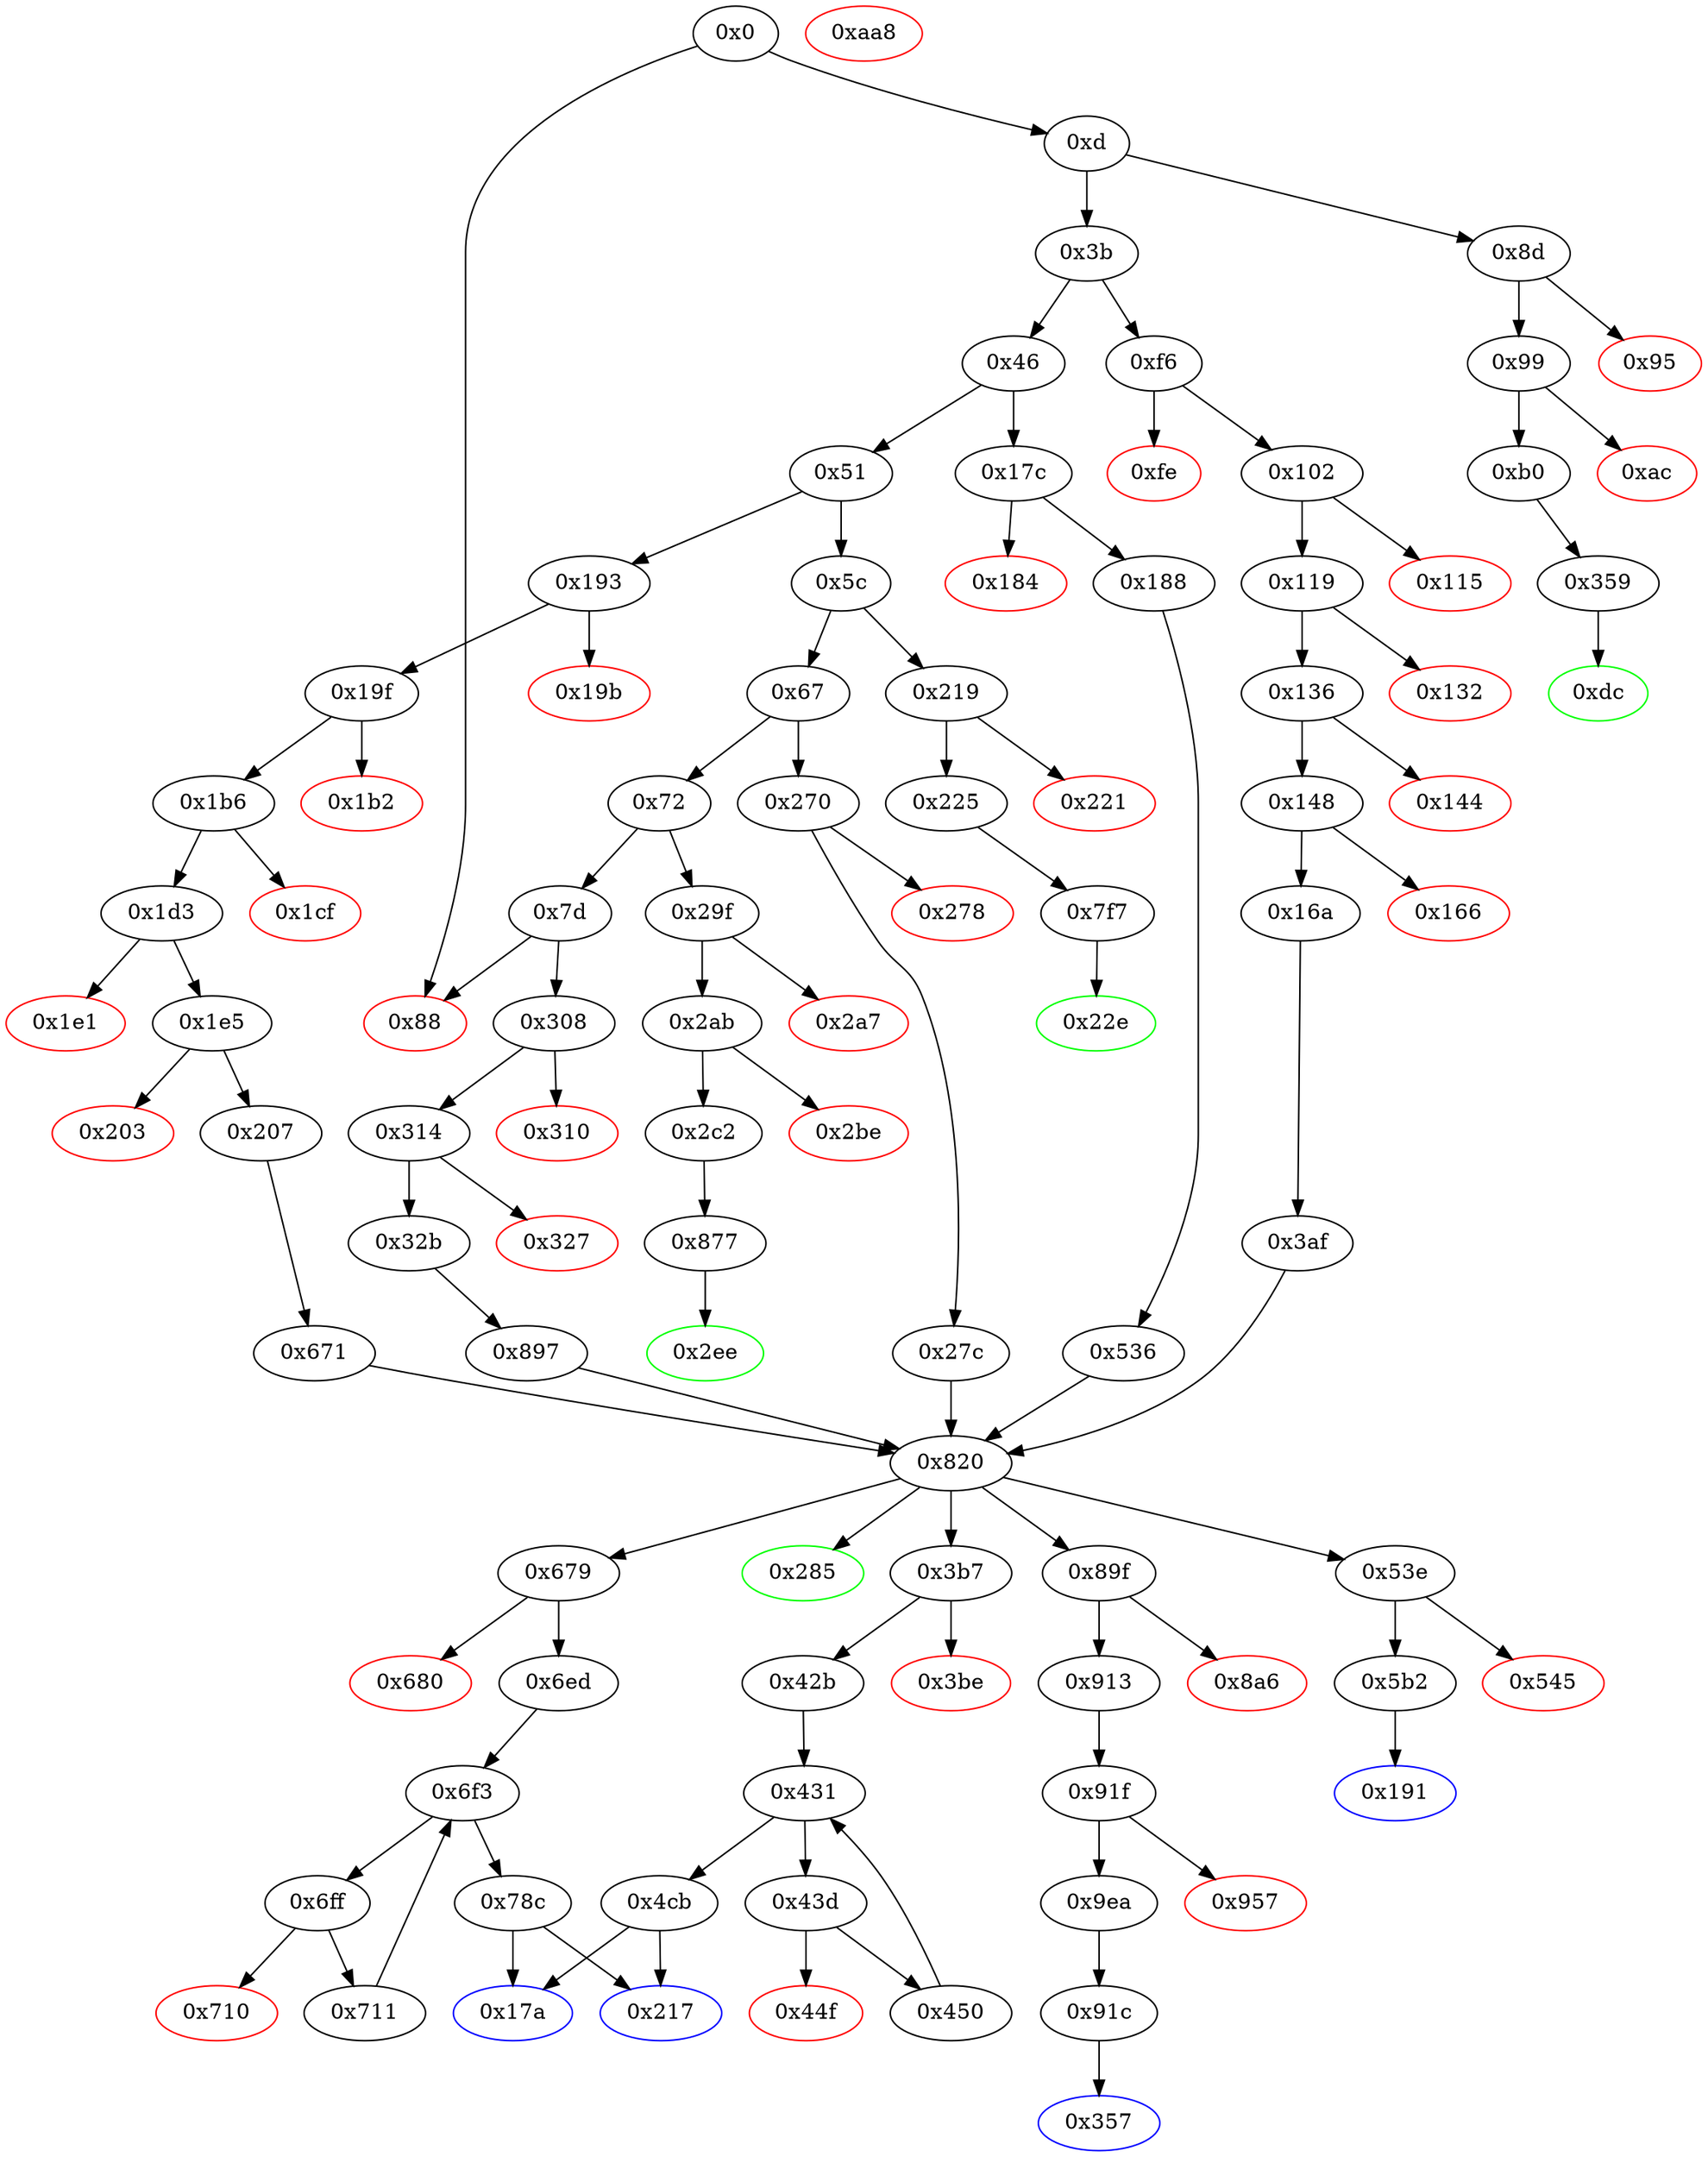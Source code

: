 strict digraph "" {
"0x4cb" [fillcolor=white, id="0x4cb", style=filled, tooltip="Block 0x4cb\n[0x4cb:0x535]\n---\nPredecessors: [0x431]\nSuccessors: [0x17a, 0x217]\n---\n0x4cb JUMPDEST\n0x4cc POP\n0x4cd PUSH32 0x980469cd56680c471176aaf1931063250267d2044b92e69bd162f7f4bafba861\n0x4ee DUP3\n0x4ef DUP3\n0x4f0 PUSH1 0x40\n0x4f2 MLOAD\n0x4f3 DUP1\n0x4f4 DUP1\n0x4f5 PUSH1 0x20\n0x4f7 ADD\n0x4f8 DUP3\n0x4f9 DUP2\n0x4fa SUB\n0x4fb DUP3\n0x4fc MSTORE\n0x4fd DUP5\n0x4fe DUP5\n0x4ff DUP3\n0x500 DUP2\n0x501 DUP2\n0x502 MSTORE\n0x503 PUSH1 0x20\n0x505 ADD\n0x506 SWAP3\n0x507 POP\n0x508 PUSH1 0x20\n0x50a MUL\n0x50b DUP1\n0x50c DUP3\n0x50d DUP5\n0x50e CALLDATACOPY\n0x50f PUSH1 0x0\n0x511 DUP2\n0x512 DUP5\n0x513 ADD\n0x514 MSTORE\n0x515 PUSH1 0x1f\n0x517 NOT\n0x518 PUSH1 0x1f\n0x51a DUP3\n0x51b ADD\n0x51c AND\n0x51d SWAP1\n0x51e POP\n0x51f DUP1\n0x520 DUP4\n0x521 ADD\n0x522 SWAP3\n0x523 POP\n0x524 POP\n0x525 POP\n0x526 SWAP4\n0x527 POP\n0x528 POP\n0x529 POP\n0x52a POP\n0x52b PUSH1 0x40\n0x52d MLOAD\n0x52e DUP1\n0x52f SWAP2\n0x530 SUB\n0x531 SWAP1\n0x532 LOG1\n0x533 POP\n0x534 POP\n0x535 JUMP\n---\n0x4cb: JUMPDEST \n0x4cd: V327 = 0x980469cd56680c471176aaf1931063250267d2044b92e69bd162f7f4bafba861\n0x4f0: V328 = 0x40\n0x4f2: V329 = M[0x40]\n0x4f5: V330 = 0x20\n0x4f7: V331 = ADD 0x20 V329\n0x4fa: V332 = SUB V331 V329\n0x4fc: M[V329] = V332\n0x502: M[V331] = S1\n0x503: V333 = 0x20\n0x505: V334 = ADD 0x20 V331\n0x508: V335 = 0x20\n0x50a: V336 = MUL 0x20 S1\n0x50e: CALLDATACOPY V334 S2 V336\n0x50f: V337 = 0x0\n0x513: V338 = ADD V334 V336\n0x514: M[V338] = 0x0\n0x515: V339 = 0x1f\n0x517: V340 = NOT 0x1f\n0x518: V341 = 0x1f\n0x51b: V342 = ADD V336 0x1f\n0x51c: V343 = AND V342 0xffffffffffffffffffffffffffffffffffffffffffffffffffffffffffffffe0\n0x521: V344 = ADD V334 V343\n0x52b: V345 = 0x40\n0x52d: V346 = M[0x40]\n0x530: V347 = SUB V344 V346\n0x532: LOG V346 V347 0x980469cd56680c471176aaf1931063250267d2044b92e69bd162f7f4bafba861\n0x535: JUMP S3\n---\nEntry stack: [V9, S3, S2, S1, S0]\nStack pops: 4\nStack additions: []\nExit stack: [V9]\n\nDef sites:\nV9: {0xd.0x2f}\nS3: {0x102.0x104, 0xd.0x2f, 0x19f.0x1a1}\nS2: {0x148.0x14e, 0xd.0x2f, 0x314.0x316, 0x1e5.0x1eb}\nS1: {0x188.0x18a, 0x148.0x14a, 0xd.0x2f, 0x32b.0x347, 0x1e5.0x1e7}\nS0: {0x450.0x4c3, 0x42b.0x42c}\n"];
"0x1b6" [fillcolor=white, id="0x1b6", style=filled, tooltip="Block 0x1b6\n[0x1b6:0x1ce]\n---\nPredecessors: [0x19f]\nSuccessors: [0x1cf, 0x1d3]\n---\n0x1b6 JUMPDEST\n0x1b7 DUP2\n0x1b8 ADD\n0x1b9 SWAP1\n0x1ba DUP1\n0x1bb DUP1\n0x1bc CALLDATALOAD\n0x1bd SWAP1\n0x1be PUSH1 0x20\n0x1c0 ADD\n0x1c1 SWAP1\n0x1c2 PUSH5 0x100000000\n0x1c8 DUP2\n0x1c9 GT\n0x1ca ISZERO\n0x1cb PUSH2 0x1d3\n0x1ce JUMPI\n---\n0x1b6: JUMPDEST \n0x1b8: V128 = ADD 0x4 V122\n0x1bc: V129 = CALLDATALOAD 0x4\n0x1be: V130 = 0x20\n0x1c0: V131 = ADD 0x20 0x4\n0x1c2: V132 = 0x100000000\n0x1c9: V133 = GT V129 0x100000000\n0x1ca: V134 = ISZERO V133\n0x1cb: V135 = 0x1d3\n0x1ce: JUMPI 0x1d3 V134\n---\nEntry stack: [V9, 0x217, 0x4, V122]\nStack pops: 2\nStack additions: [V128, S1, 0x24, V129]\nExit stack: [V9, 0x217, V128, 0x4, 0x24, V129]\n\nDef sites:\nV9: {0xd.0x2f}\n0x217: {0x19f.0x1a1}\n0x4: {0x19f.0x1a4}\nV122: {0x19f.0x1a8}\n"];
"0x2a7" [color=red, fillcolor=white, id="0x2a7", style=filled, tooltip="Block 0x2a7\n[0x2a7:0x2aa]\n---\nPredecessors: [0x29f]\nSuccessors: []\n---\n0x2a7 PUSH1 0x0\n0x2a9 DUP1\n0x2aa REVERT\n---\n0x2a7: V195 = 0x0\n0x2aa: REVERT 0x0 0x0\n---\nEntry stack: [V9, V192]\nStack pops: 0\nStack additions: []\nExit stack: [V9, V192]\n\nDef sites:\nV9: {0xd.0x2f}\nV192: {0x29f.0x2a0}\n"];
"0x1d3" [fillcolor=white, id="0x1d3", style=filled, tooltip="Block 0x1d3\n[0x1d3:0x1e0]\n---\nPredecessors: [0x1b6]\nSuccessors: [0x1e1, 0x1e5]\n---\n0x1d3 JUMPDEST\n0x1d4 DUP3\n0x1d5 ADD\n0x1d6 DUP4\n0x1d7 PUSH1 0x20\n0x1d9 DUP3\n0x1da ADD\n0x1db GT\n0x1dc ISZERO\n0x1dd PUSH2 0x1e5\n0x1e0 JUMPI\n---\n0x1d3: JUMPDEST \n0x1d5: V137 = ADD 0x4 V129\n0x1d7: V138 = 0x20\n0x1da: V139 = ADD V137 0x20\n0x1db: V140 = GT V139 V128\n0x1dc: V141 = ISZERO V140\n0x1dd: V142 = 0x1e5\n0x1e0: JUMPI 0x1e5 V141\n---\nEntry stack: [V9, 0x217, V128, 0x4, 0x24, V129]\nStack pops: 4\nStack additions: [S3, S2, S1, V137]\nExit stack: [V9, 0x217, V128, 0x4, 0x24, V137]\n\nDef sites:\nV9: {0xd.0x2f}\n0x217: {0x19f.0x1a1}\nV128: {0x1b6.0x1b8}\n0x4: {0x19f.0x1a4}\n0x24: {0x1b6.0x1c0}\nV129: {0x1b6.0x1bc}\n"];
"0x43d" [fillcolor=white, id="0x43d", style=filled, tooltip="Block 0x43d\n[0x43d:0x44e]\n---\nPredecessors: [0x431]\nSuccessors: [0x44f, 0x450]\n---\n0x43d PUSH1 0x0\n0x43f PUSH1 0x1\n0x441 PUSH1 0x0\n0x443 DUP6\n0x444 DUP6\n0x445 DUP6\n0x446 DUP2\n0x447 DUP2\n0x448 LT\n0x449 ISZERO\n0x44a ISZERO\n0x44b PUSH2 0x450\n0x44e JUMPI\n---\n0x43d: V289 = 0x0\n0x43f: V290 = 0x1\n0x441: V291 = 0x0\n0x448: V292 = LT S0 S1\n0x449: V293 = ISZERO V292\n0x44a: V294 = ISZERO V293\n0x44b: V295 = 0x450\n0x44e: JUMPI 0x450 V294\n---\nEntry stack: [V9, S3, S2, S1, S0]\nStack pops: 3\nStack additions: [S2, S1, S0, 0x0, 0x1, 0x0, S2, S1, S0]\nExit stack: [V9, S3, S2, S1, S0, 0x0, 0x1, 0x0, S2, S1, S0]\n\nDef sites:\nV9: {0xd.0x2f}\nS3: {0x102.0x104, 0xd.0x2f, 0x19f.0x1a1}\nS2: {0x148.0x14e, 0xd.0x2f, 0x314.0x316, 0x1e5.0x1eb}\nS1: {0x188.0x18a, 0x148.0x14a, 0xd.0x2f, 0x32b.0x347, 0x1e5.0x1e7}\nS0: {0x450.0x4c3, 0x42b.0x42c}\n"];
"0x310" [color=red, fillcolor=white, id="0x310", style=filled, tooltip="Block 0x310\n[0x310:0x313]\n---\nPredecessors: [0x308]\nSuccessors: []\n---\n0x310 PUSH1 0x0\n0x312 DUP1\n0x313 REVERT\n---\n0x310: V226 = 0x0\n0x313: REVERT 0x0 0x0\n---\nEntry stack: [V9, V223]\nStack pops: 0\nStack additions: []\nExit stack: [V9, V223]\n\nDef sites:\nV9: {0xd.0x2f}\nV223: {0x308.0x309}\n"];
"0x166" [color=red, fillcolor=white, id="0x166", style=filled, tooltip="Block 0x166\n[0x166:0x169]\n---\nPredecessors: [0x148]\nSuccessors: []\n---\n0x166 PUSH1 0x0\n0x168 DUP1\n0x169 REVERT\n---\n0x166: V107 = 0x0\n0x169: REVERT 0x0 0x0\n---\nEntry stack: [V9, 0x17a, V79, 0x4, V97, V95, 0x24]\nStack pops: 0\nStack additions: []\nExit stack: [V9, 0x17a, V79, 0x4, V97, V95, 0x24]\n\nDef sites:\nV9: {0xd.0x2f}\n0x17a: {0x102.0x104}\nV79: {0x119.0x11b}\n0x4: {0x102.0x107}\nV97: {0x148.0x14e}\nV95: {0x148.0x14a}\n0x24: {0x119.0x123}\n"];
"0x16a" [fillcolor=white, id="0x16a", style=filled, tooltip="Block 0x16a\n[0x16a:0x179]\n---\nPredecessors: [0x148]\nSuccessors: [0x3af]\n---\n0x16a JUMPDEST\n0x16b SWAP1\n0x16c SWAP2\n0x16d SWAP3\n0x16e SWAP4\n0x16f SWAP2\n0x170 SWAP3\n0x171 SWAP4\n0x172 SWAP1\n0x173 POP\n0x174 POP\n0x175 POP\n0x176 PUSH2 0x3af\n0x179 JUMP\n---\n0x16a: JUMPDEST \n0x176: V108 = 0x3af\n0x179: JUMP 0x3af\n---\nEntry stack: [V9, 0x17a, V79, 0x4, V97, V95, 0x24]\nStack pops: 5\nStack additions: [S2, S1]\nExit stack: [V9, 0x17a, V97, V95]\n\nDef sites:\nV9: {0xd.0x2f}\n0x17a: {0x102.0x104}\nV79: {0x119.0x11b}\n0x4: {0x102.0x107}\nV97: {0x148.0x14e}\nV95: {0x148.0x14a}\n0x24: {0x119.0x123}\n"];
"0x91f" [fillcolor=white, id="0x91f", style=filled, tooltip="Block 0x91f\n[0x91f:0x956]\n---\nPredecessors: [0x913]\nSuccessors: [0x957, 0x9ea]\n---\n0x91f JUMPDEST\n0x920 PUSH1 0x0\n0x922 PUSH20 0xffffffffffffffffffffffffffffffffffffffff\n0x937 AND\n0x938 DUP2\n0x939 PUSH20 0xffffffffffffffffffffffffffffffffffffffff\n0x94e AND\n0x94f EQ\n0x950 ISZERO\n0x951 ISZERO\n0x952 ISZERO\n0x953 PUSH2 0x9ea\n0x956 JUMPI\n---\n0x91f: JUMPDEST \n0x920: V544 = 0x0\n0x922: V545 = 0xffffffffffffffffffffffffffffffffffffffff\n0x937: V546 = AND 0xffffffffffffffffffffffffffffffffffffffff 0x0\n0x939: V547 = 0xffffffffffffffffffffffffffffffffffffffff\n0x94e: V548 = AND 0xffffffffffffffffffffffffffffffffffffffff S0\n0x94f: V549 = EQ V548 0x0\n0x950: V550 = ISZERO V549\n0x951: V551 = ISZERO V550\n0x952: V552 = ISZERO V551\n0x953: V553 = 0x9ea\n0x956: JUMPI 0x9ea V552\n---\nEntry stack: [V9, S4, S3, S2, 0x91c, S0]\nStack pops: 1\nStack additions: [S0]\nExit stack: [V9, S4, S3, S2, 0x91c, S0]\n\nDef sites:\nV9: {0xd.0x2f}\nS4: {0x102.0x104, 0xd.0x2f, 0x19f.0x1a1}\nS3: {0x148.0x14e, 0xd.0x2f, 0x314.0x316, 0x1e5.0x1eb}\nS2: {0x188.0x18a, 0x148.0x14a, 0x32b.0x347, 0xd.0x2f, 0x1e5.0x1e7}\n0x91c: {0x913.0x914}\nS0: {0x188.0x18a, 0x148.0x14a, 0x32b.0x347, 0xd.0x2f, 0x1e5.0x1e7}\n"];
"0x820" [fillcolor=white, id="0x820", style=filled, tooltip="Block 0x820\n[0x820:0x876]\n---\nPredecessors: [0x27c, 0x3af, 0x536, 0x671, 0x897]\nSuccessors: [0x285, 0x3b7, 0x53e, 0x679, 0x89f]\n---\n0x820 JUMPDEST\n0x821 PUSH1 0x0\n0x823 DUP1\n0x824 PUSH1 0x0\n0x826 SWAP1\n0x827 SLOAD\n0x828 SWAP1\n0x829 PUSH2 0x100\n0x82c EXP\n0x82d SWAP1\n0x82e DIV\n0x82f PUSH20 0xffffffffffffffffffffffffffffffffffffffff\n0x844 AND\n0x845 PUSH20 0xffffffffffffffffffffffffffffffffffffffff\n0x85a AND\n0x85b CALLER\n0x85c PUSH20 0xffffffffffffffffffffffffffffffffffffffff\n0x871 AND\n0x872 EQ\n0x873 SWAP1\n0x874 POP\n0x875 SWAP1\n0x876 JUMP\n---\n0x820: JUMPDEST \n0x821: V493 = 0x0\n0x824: V494 = 0x0\n0x827: V495 = S[0x0]\n0x829: V496 = 0x100\n0x82c: V497 = EXP 0x100 0x0\n0x82e: V498 = DIV V495 0x1\n0x82f: V499 = 0xffffffffffffffffffffffffffffffffffffffff\n0x844: V500 = AND 0xffffffffffffffffffffffffffffffffffffffff V498\n0x845: V501 = 0xffffffffffffffffffffffffffffffffffffffff\n0x85a: V502 = AND 0xffffffffffffffffffffffffffffffffffffffff V500\n0x85b: V503 = CALLER\n0x85c: V504 = 0xffffffffffffffffffffffffffffffffffffffff\n0x871: V505 = AND 0xffffffffffffffffffffffffffffffffffffffff V503\n0x872: V506 = EQ V505 V502\n0x876: JUMP {0x285, 0x3b7, 0x53e, 0x679, 0x89f}\n---\nEntry stack: [V9, S3, S2, S1, {0x285, 0x3b7, 0x53e, 0x679, 0x89f}]\nStack pops: 1\nStack additions: [V506]\nExit stack: [V9, S3, S2, S1, V506]\n\nDef sites:\nV9: {0xd.0x2f}\nS3: {0x102.0x104, 0xd.0x2f, 0x19f.0x1a1}\nS2: {0x148.0x14e, 0xd.0x2f, 0x314.0x316, 0x1e5.0x1eb}\nS1: {0x188.0x18a, 0x148.0x14a, 0x32b.0x347, 0xd.0x2f, 0x1e5.0x1e7}\n{0x285, 0x3b7, 0x53e, 0x679, 0x89f}: {0x671.0x672, 0x897.0x898, 0x27c.0x27e, 0x3af.0x3b0, 0x536.0x537}\n"];
"0x9ea" [fillcolor=white, id="0x9ea", style=filled, tooltip="Block 0x9ea\n[0x9ea:0xaa7]\n---\nPredecessors: [0x91f]\nSuccessors: [0x91c]\n---\n0x9ea JUMPDEST\n0x9eb DUP1\n0x9ec PUSH20 0xffffffffffffffffffffffffffffffffffffffff\n0xa01 AND\n0xa02 PUSH1 0x0\n0xa04 DUP1\n0xa05 SWAP1\n0xa06 SLOAD\n0xa07 SWAP1\n0xa08 PUSH2 0x100\n0xa0b EXP\n0xa0c SWAP1\n0xa0d DIV\n0xa0e PUSH20 0xffffffffffffffffffffffffffffffffffffffff\n0xa23 AND\n0xa24 PUSH20 0xffffffffffffffffffffffffffffffffffffffff\n0xa39 AND\n0xa3a PUSH32 0x8be0079c531659141344cd1fd0a4f28419497f9722a3daafe3b4186f6b6457e0\n0xa5b PUSH1 0x40\n0xa5d MLOAD\n0xa5e PUSH1 0x40\n0xa60 MLOAD\n0xa61 DUP1\n0xa62 SWAP2\n0xa63 SUB\n0xa64 SWAP1\n0xa65 LOG3\n0xa66 DUP1\n0xa67 PUSH1 0x0\n0xa69 DUP1\n0xa6a PUSH2 0x100\n0xa6d EXP\n0xa6e DUP2\n0xa6f SLOAD\n0xa70 DUP2\n0xa71 PUSH20 0xffffffffffffffffffffffffffffffffffffffff\n0xa86 MUL\n0xa87 NOT\n0xa88 AND\n0xa89 SWAP1\n0xa8a DUP4\n0xa8b PUSH20 0xffffffffffffffffffffffffffffffffffffffff\n0xaa0 AND\n0xaa1 MUL\n0xaa2 OR\n0xaa3 SWAP1\n0xaa4 SSTORE\n0xaa5 POP\n0xaa6 POP\n0xaa7 JUMP\n---\n0x9ea: JUMPDEST \n0x9ec: V574 = 0xffffffffffffffffffffffffffffffffffffffff\n0xa01: V575 = AND 0xffffffffffffffffffffffffffffffffffffffff S0\n0xa02: V576 = 0x0\n0xa06: V577 = S[0x0]\n0xa08: V578 = 0x100\n0xa0b: V579 = EXP 0x100 0x0\n0xa0d: V580 = DIV V577 0x1\n0xa0e: V581 = 0xffffffffffffffffffffffffffffffffffffffff\n0xa23: V582 = AND 0xffffffffffffffffffffffffffffffffffffffff V580\n0xa24: V583 = 0xffffffffffffffffffffffffffffffffffffffff\n0xa39: V584 = AND 0xffffffffffffffffffffffffffffffffffffffff V582\n0xa3a: V585 = 0x8be0079c531659141344cd1fd0a4f28419497f9722a3daafe3b4186f6b6457e0\n0xa5b: V586 = 0x40\n0xa5d: V587 = M[0x40]\n0xa5e: V588 = 0x40\n0xa60: V589 = M[0x40]\n0xa63: V590 = SUB V587 V589\n0xa65: LOG V589 V590 0x8be0079c531659141344cd1fd0a4f28419497f9722a3daafe3b4186f6b6457e0 V584 V575\n0xa67: V591 = 0x0\n0xa6a: V592 = 0x100\n0xa6d: V593 = EXP 0x100 0x0\n0xa6f: V594 = S[0x0]\n0xa71: V595 = 0xffffffffffffffffffffffffffffffffffffffff\n0xa86: V596 = MUL 0xffffffffffffffffffffffffffffffffffffffff 0x1\n0xa87: V597 = NOT 0xffffffffffffffffffffffffffffffffffffffff\n0xa88: V598 = AND 0xffffffffffffffffffffffff0000000000000000000000000000000000000000 V594\n0xa8b: V599 = 0xffffffffffffffffffffffffffffffffffffffff\n0xaa0: V600 = AND 0xffffffffffffffffffffffffffffffffffffffff S0\n0xaa1: V601 = MUL V600 0x1\n0xaa2: V602 = OR V601 V598\n0xaa4: S[0x0] = V602\n0xaa7: JUMP 0x91c\n---\nEntry stack: [V9, S4, S3, S2, 0x91c, S0]\nStack pops: 2\nStack additions: []\nExit stack: [V9, S4, S3, S2]\n\nDef sites:\nV9: {0xd.0x2f}\nS4: {0x102.0x104, 0xd.0x2f, 0x19f.0x1a1}\nS3: {0x148.0x14e, 0xd.0x2f, 0x314.0x316, 0x1e5.0x1eb}\nS2: {0x188.0x18a, 0x148.0x14a, 0x32b.0x347, 0xd.0x2f, 0x1e5.0x1e7}\n0x91c: {0x913.0x914}\nS0: {0x188.0x18a, 0x148.0x14a, 0x32b.0x347, 0xd.0x2f, 0x1e5.0x1e7}\n"];
"0x95" [color=red, fillcolor=white, id="0x95", style=filled, tooltip="Block 0x95\n[0x95:0x98]\n---\nPredecessors: [0x8d]\nSuccessors: []\n---\n0x95 PUSH1 0x0\n0x97 DUP1\n0x98 REVERT\n---\n0x95: V38 = 0x0\n0x98: REVERT 0x0 0x0\n---\nEntry stack: [V9, V35]\nStack pops: 0\nStack additions: []\nExit stack: [V9, V35]\n\nDef sites:\nV9: {0xd.0x2f}\nV35: {0x8d.0x8e}\n"];
"0x136" [fillcolor=white, id="0x136", style=filled, tooltip="Block 0x136\n[0x136:0x143]\n---\nPredecessors: [0x119]\nSuccessors: [0x144, 0x148]\n---\n0x136 JUMPDEST\n0x137 DUP3\n0x138 ADD\n0x139 DUP4\n0x13a PUSH1 0x20\n0x13c DUP3\n0x13d ADD\n0x13e GT\n0x13f ISZERO\n0x140 PUSH2 0x148\n0x143 JUMPI\n---\n0x136: JUMPDEST \n0x138: V88 = ADD 0x4 V80\n0x13a: V89 = 0x20\n0x13d: V90 = ADD V88 0x20\n0x13e: V91 = GT V90 V79\n0x13f: V92 = ISZERO V91\n0x140: V93 = 0x148\n0x143: JUMPI 0x148 V92\n---\nEntry stack: [V9, 0x17a, V79, 0x4, 0x24, V80]\nStack pops: 4\nStack additions: [S3, S2, S1, V88]\nExit stack: [V9, 0x17a, V79, 0x4, 0x24, V88]\n\nDef sites:\nV9: {0xd.0x2f}\n0x17a: {0x102.0x104}\nV79: {0x119.0x11b}\n0x4: {0x102.0x107}\n0x24: {0x119.0x123}\nV80: {0x119.0x11f}\n"];
"0x913" [fillcolor=white, id="0x913", style=filled, tooltip="Block 0x913\n[0x913:0x91b]\n---\nPredecessors: [0x89f]\nSuccessors: [0x91f]\n---\n0x913 JUMPDEST\n0x914 PUSH2 0x91c\n0x917 DUP2\n0x918 PUSH2 0x91f\n0x91b JUMP\n---\n0x913: JUMPDEST \n0x914: V542 = 0x91c\n0x918: V543 = 0x91f\n0x91b: JUMP 0x91f\n---\nEntry stack: [V9, S2, S1, S0]\nStack pops: 1\nStack additions: [S0, 0x91c, S0]\nExit stack: [V9, S2, S1, S0, 0x91c, S0]\n\nDef sites:\nV9: {0xd.0x2f}\nS2: {0x102.0x104, 0xd.0x2f, 0x19f.0x1a1}\nS1: {0x148.0x14e, 0xd.0x2f, 0x314.0x316, 0x1e5.0x1eb}\nS0: {0x188.0x18a, 0x148.0x14a, 0x32b.0x347, 0xd.0x2f, 0x1e5.0x1e7}\n"];
"0x6ff" [fillcolor=white, id="0x6ff", style=filled, tooltip="Block 0x6ff\n[0x6ff:0x70f]\n---\nPredecessors: [0x6f3]\nSuccessors: [0x710, 0x711]\n---\n0x6ff PUSH1 0x1\n0x701 DUP1\n0x702 PUSH1 0x0\n0x704 DUP6\n0x705 DUP6\n0x706 DUP6\n0x707 DUP2\n0x708 DUP2\n0x709 LT\n0x70a ISZERO\n0x70b ISZERO\n0x70c PUSH2 0x711\n0x70f JUMPI\n---\n0x6ff: V427 = 0x1\n0x702: V428 = 0x0\n0x709: V429 = LT S0 S1\n0x70a: V430 = ISZERO V429\n0x70b: V431 = ISZERO V430\n0x70c: V432 = 0x711\n0x70f: JUMPI 0x711 V431\n---\nEntry stack: [V9, S3, S2, S1, S0]\nStack pops: 3\nStack additions: [S2, S1, S0, 0x1, 0x1, 0x0, S2, S1, S0]\nExit stack: [V9, S3, S2, S1, S0, 0x1, 0x1, 0x0, S2, S1, S0]\n\nDef sites:\nV9: {0xd.0x2f}\nS3: {0x102.0x104, 0xd.0x2f, 0x19f.0x1a1}\nS2: {0x148.0x14e, 0xd.0x2f, 0x314.0x316, 0x1e5.0x1eb}\nS1: {0x188.0x18a, 0x148.0x14a, 0xd.0x2f, 0x32b.0x347, 0x1e5.0x1e7}\nS0: {0x711.0x784, 0x6ed.0x6ee}\n"];
"0x22e" [color=green, fillcolor=white, id="0x22e", style=filled, tooltip="Block 0x22e\n[0x22e:0x26f]\n---\nPredecessors: [0x7f7]\nSuccessors: []\n---\n0x22e JUMPDEST\n0x22f PUSH1 0x40\n0x231 MLOAD\n0x232 DUP1\n0x233 DUP3\n0x234 PUSH20 0xffffffffffffffffffffffffffffffffffffffff\n0x249 AND\n0x24a PUSH20 0xffffffffffffffffffffffffffffffffffffffff\n0x25f AND\n0x260 DUP2\n0x261 MSTORE\n0x262 PUSH1 0x20\n0x264 ADD\n0x265 SWAP2\n0x266 POP\n0x267 POP\n0x268 PUSH1 0x40\n0x26a MLOAD\n0x26b DUP1\n0x26c SWAP2\n0x26d SUB\n0x26e SWAP1\n0x26f RETURN\n---\n0x22e: JUMPDEST \n0x22f: V164 = 0x40\n0x231: V165 = M[0x40]\n0x234: V166 = 0xffffffffffffffffffffffffffffffffffffffff\n0x249: V167 = AND 0xffffffffffffffffffffffffffffffffffffffff V492\n0x24a: V168 = 0xffffffffffffffffffffffffffffffffffffffff\n0x25f: V169 = AND 0xffffffffffffffffffffffffffffffffffffffff V167\n0x261: M[V165] = V169\n0x262: V170 = 0x20\n0x264: V171 = ADD 0x20 V165\n0x268: V172 = 0x40\n0x26a: V173 = M[0x40]\n0x26d: V174 = SUB V171 V173\n0x26f: RETURN V173 V174\n---\nEntry stack: [V9, V492]\nStack pops: 1\nStack additions: []\nExit stack: [V9]\n\nDef sites:\nV9: {0xd.0x2f}\nV492: {0x7f7.0x81b}\n"];
"0x679" [fillcolor=white, id="0x679", style=filled, tooltip="Block 0x679\n[0x679:0x67f]\n---\nPredecessors: [0x820]\nSuccessors: [0x680, 0x6ed]\n---\n0x679 JUMPDEST\n0x67a ISZERO\n0x67b ISZERO\n0x67c PUSH2 0x6ed\n0x67f JUMPI\n---\n0x679: JUMPDEST \n0x67a: V403 = ISZERO V506\n0x67b: V404 = ISZERO V403\n0x67c: V405 = 0x6ed\n0x67f: JUMPI 0x6ed V404\n---\nEntry stack: [V9, S3, S2, S1, V506]\nStack pops: 1\nStack additions: []\nExit stack: [V9, S3, S2, S1]\n\nDef sites:\nV9: {0xd.0x2f}\nS3: {0x102.0x104, 0xd.0x2f, 0x19f.0x1a1}\nS2: {0x148.0x14e, 0xd.0x2f, 0x314.0x316, 0x1e5.0x1eb}\nS1: {0x188.0x18a, 0x148.0x14a, 0x32b.0x347, 0xd.0x2f, 0x1e5.0x1e7}\nV506: {0x820.0x872}\n"];
"0x710" [color=red, fillcolor=white, id="0x710", style=filled, tooltip="Block 0x710\n[0x710:0x710]\n---\nPredecessors: [0x6ff]\nSuccessors: []\n---\n0x710 INVALID\n---\n0x710: INVALID \n---\nEntry stack: [V9, S9, S8, S7, S6, 0x1, 0x1, 0x0, S2, S1, S0]\nStack pops: 0\nStack additions: []\nExit stack: [V9, S9, S8, S7, S6, 0x1, 0x1, 0x0, S2, S1, S0]\n\nDef sites:\nV9: {0xd.0x2f}\nS9: {0x102.0x104, 0xd.0x2f, 0x19f.0x1a1}\nS8: {0x148.0x14e, 0xd.0x2f, 0x314.0x316, 0x1e5.0x1eb}\nS7: {0x188.0x18a, 0x148.0x14a, 0xd.0x2f, 0x32b.0x347, 0x1e5.0x1e7}\nS6: {0x711.0x784, 0x6ed.0x6ee}\n0x1: {0x6ff.0x6ff}\n0x1: {0x6ff.0x6ff}\n0x0: {0x6ff.0x702}\nS2: {0x148.0x14e, 0xd.0x2f, 0x314.0x316, 0x1e5.0x1eb}\nS1: {0x188.0x18a, 0x148.0x14a, 0xd.0x2f, 0x32b.0x347, 0x1e5.0x1e7}\nS0: {0x711.0x784, 0x6ed.0x6ee}\n"];
"0x217" [color=blue, fillcolor=white, id="0x217", style=filled, tooltip="Block 0x217\n[0x217:0x218]\n---\nPredecessors: [0x4cb, 0x78c]\nSuccessors: []\n---\n0x217 JUMPDEST\n0x218 STOP\n---\n0x217: JUMPDEST \n0x218: STOP \n---\nEntry stack: [V9]\nStack pops: 0\nStack additions: []\nExit stack: [V9]\n\nDef sites:\nV9: {0xd.0x2f}\n"];
"0x7d" [fillcolor=white, id="0x7d", style=filled, tooltip="Block 0x7d\n[0x7d:0x87]\n---\nPredecessors: [0x72]\nSuccessors: [0x88, 0x308]\n---\n0x7d DUP1\n0x7e PUSH4 0xf2fde38b\n0x83 EQ\n0x84 PUSH2 0x308\n0x87 JUMPI\n---\n0x7e: V31 = 0xf2fde38b\n0x83: V32 = EQ 0xf2fde38b V9\n0x84: V33 = 0x308\n0x87: JUMPI 0x308 V32\n---\nEntry stack: [V9]\nStack pops: 1\nStack additions: [S0]\nExit stack: [V9]\n\nDef sites:\nV9: {0xd.0x2f}\n"];
"0x88" [color=red, fillcolor=white, id="0x88", style=filled, tooltip="Block 0x88\n[0x88:0x8c]\n---\nPredecessors: [0x0, 0x7d]\nSuccessors: []\n---\n0x88 JUMPDEST\n0x89 PUSH1 0x0\n0x8b DUP1\n0x8c REVERT\n---\n0x88: JUMPDEST \n0x89: V34 = 0x0\n0x8c: REVERT 0x0 0x0\n---\nEntry stack: [V9]\nStack pops: 0\nStack additions: []\nExit stack: [V9]\n\nDef sites:\nV9: {0xd.0x2f}\n"];
"0x285" [color=green, fillcolor=white, id="0x285", style=filled, tooltip="Block 0x285\n[0x285:0x29e]\n---\nPredecessors: [0x820]\nSuccessors: []\n---\n0x285 JUMPDEST\n0x286 PUSH1 0x40\n0x288 MLOAD\n0x289 DUP1\n0x28a DUP3\n0x28b ISZERO\n0x28c ISZERO\n0x28d ISZERO\n0x28e ISZERO\n0x28f DUP2\n0x290 MSTORE\n0x291 PUSH1 0x20\n0x293 ADD\n0x294 SWAP2\n0x295 POP\n0x296 POP\n0x297 PUSH1 0x40\n0x299 MLOAD\n0x29a DUP1\n0x29b SWAP2\n0x29c SUB\n0x29d SWAP1\n0x29e RETURN\n---\n0x285: JUMPDEST \n0x286: V181 = 0x40\n0x288: V182 = M[0x40]\n0x28b: V183 = ISZERO V506\n0x28c: V184 = ISZERO V183\n0x28d: V185 = ISZERO V184\n0x28e: V186 = ISZERO V185\n0x290: M[V182] = V186\n0x291: V187 = 0x20\n0x293: V188 = ADD 0x20 V182\n0x297: V189 = 0x40\n0x299: V190 = M[0x40]\n0x29c: V191 = SUB V188 V190\n0x29e: RETURN V190 V191\n---\nEntry stack: [V9, S3, S2, S1, V506]\nStack pops: 1\nStack additions: []\nExit stack: [V9, S3, S2, S1]\n\nDef sites:\nV9: {0xd.0x2f}\nS3: {0x102.0x104, 0xd.0x2f, 0x19f.0x1a1}\nS2: {0x148.0x14e, 0xd.0x2f, 0x314.0x316, 0x1e5.0x1eb}\nS1: {0x188.0x18a, 0x148.0x14a, 0x32b.0x347, 0xd.0x2f, 0x1e5.0x1e7}\nV506: {0x820.0x872}\n"];
"0x270" [fillcolor=white, id="0x270", style=filled, tooltip="Block 0x270\n[0x270:0x277]\n---\nPredecessors: [0x67]\nSuccessors: [0x278, 0x27c]\n---\n0x270 JUMPDEST\n0x271 CALLVALUE\n0x272 DUP1\n0x273 ISZERO\n0x274 PUSH2 0x27c\n0x277 JUMPI\n---\n0x270: JUMPDEST \n0x271: V175 = CALLVALUE\n0x273: V176 = ISZERO V175\n0x274: V177 = 0x27c\n0x277: JUMPI 0x27c V176\n---\nEntry stack: [V9]\nStack pops: 0\nStack additions: [V175]\nExit stack: [V9, V175]\n\nDef sites:\nV9: {0xd.0x2f}\n"];
"0x278" [color=red, fillcolor=white, id="0x278", style=filled, tooltip="Block 0x278\n[0x278:0x27b]\n---\nPredecessors: [0x270]\nSuccessors: []\n---\n0x278 PUSH1 0x0\n0x27a DUP1\n0x27b REVERT\n---\n0x278: V178 = 0x0\n0x27b: REVERT 0x0 0x0\n---\nEntry stack: [V9, V175]\nStack pops: 0\nStack additions: []\nExit stack: [V9, V175]\n\nDef sites:\nV9: {0xd.0x2f}\nV175: {0x270.0x271}\n"];
"0x19b" [color=red, fillcolor=white, id="0x19b", style=filled, tooltip="Block 0x19b\n[0x19b:0x19e]\n---\nPredecessors: [0x193]\nSuccessors: []\n---\n0x19b PUSH1 0x0\n0x19d DUP1\n0x19e REVERT\n---\n0x19b: V118 = 0x0\n0x19e: REVERT 0x0 0x0\n---\nEntry stack: [V9, V115]\nStack pops: 0\nStack additions: []\nExit stack: [V9, V115]\n\nDef sites:\nV9: {0xd.0x2f}\nV115: {0x193.0x194}\n"];
"0x877" [fillcolor=white, id="0x877", style=filled, tooltip="Block 0x877\n[0x877:0x896]\n---\nPredecessors: [0x2c2]\nSuccessors: [0x2ee]\n---\n0x877 JUMPDEST\n0x878 PUSH1 0x1\n0x87a PUSH1 0x20\n0x87c MSTORE\n0x87d DUP1\n0x87e PUSH1 0x0\n0x880 MSTORE\n0x881 PUSH1 0x40\n0x883 PUSH1 0x0\n0x885 SHA3\n0x886 PUSH1 0x0\n0x888 SWAP2\n0x889 POP\n0x88a SLOAD\n0x88b SWAP1\n0x88c PUSH2 0x100\n0x88f EXP\n0x890 SWAP1\n0x891 DIV\n0x892 PUSH1 0xff\n0x894 AND\n0x895 DUP2\n0x896 JUMP\n---\n0x877: JUMPDEST \n0x878: V507 = 0x1\n0x87a: V508 = 0x20\n0x87c: M[0x20] = 0x1\n0x87e: V509 = 0x0\n0x880: M[0x0] = V208\n0x881: V510 = 0x40\n0x883: V511 = 0x0\n0x885: V512 = SHA3 0x0 0x40\n0x886: V513 = 0x0\n0x88a: V514 = S[V512]\n0x88c: V515 = 0x100\n0x88f: V516 = EXP 0x100 0x0\n0x891: V517 = DIV V514 0x1\n0x892: V518 = 0xff\n0x894: V519 = AND 0xff V517\n0x896: JUMP 0x2ee\n---\nEntry stack: [V9, 0x2ee, V208]\nStack pops: 2\nStack additions: [S1, V519]\nExit stack: [V9, 0x2ee, V519]\n\nDef sites:\nV9: {0xd.0x2f}\n0x2ee: {0x2ab.0x2ad}\nV208: {0x2c2.0x2de}\n"];
"0xac" [color=red, fillcolor=white, id="0xac", style=filled, tooltip="Block 0xac\n[0xac:0xaf]\n---\nPredecessors: [0x99]\nSuccessors: []\n---\n0xac PUSH1 0x0\n0xae DUP1\n0xaf REVERT\n---\n0xac: V47 = 0x0\n0xaf: REVERT 0x0 0x0\n---\nEntry stack: [V9, 0xdc, 0x4, V42]\nStack pops: 0\nStack additions: []\nExit stack: [V9, 0xdc, 0x4, V42]\n\nDef sites:\nV9: {0xd.0x2f}\n0xdc: {0x99.0x9b}\n0x4: {0x99.0x9e}\nV42: {0x99.0xa2}\n"];
"0x17c" [fillcolor=white, id="0x17c", style=filled, tooltip="Block 0x17c\n[0x17c:0x183]\n---\nPredecessors: [0x46]\nSuccessors: [0x184, 0x188]\n---\n0x17c JUMPDEST\n0x17d CALLVALUE\n0x17e DUP1\n0x17f ISZERO\n0x180 PUSH2 0x188\n0x183 JUMPI\n---\n0x17c: JUMPDEST \n0x17d: V109 = CALLVALUE\n0x17f: V110 = ISZERO V109\n0x180: V111 = 0x188\n0x183: JUMPI 0x188 V110\n---\nEntry stack: [V9]\nStack pops: 0\nStack additions: [V109]\nExit stack: [V9, V109]\n\nDef sites:\nV9: {0xd.0x2f}\n"];
"0x957" [color=red, fillcolor=white, id="0x957", style=filled, tooltip="Block 0x957\n[0x957:0x9e9]\n---\nPredecessors: [0x91f]\nSuccessors: []\n---\n0x957 PUSH1 0x40\n0x959 MLOAD\n0x95a PUSH32 0x8c379a000000000000000000000000000000000000000000000000000000000\n0x97b DUP2\n0x97c MSTORE\n0x97d PUSH1 0x4\n0x97f ADD\n0x980 DUP1\n0x981 DUP1\n0x982 PUSH1 0x20\n0x984 ADD\n0x985 DUP3\n0x986 DUP2\n0x987 SUB\n0x988 DUP3\n0x989 MSTORE\n0x98a PUSH1 0x26\n0x98c DUP2\n0x98d MSTORE\n0x98e PUSH1 0x20\n0x990 ADD\n0x991 DUP1\n0x992 PUSH32 0x4f776e61626c653a206e6577206f776e657220697320746865207a65726f2061\n0x9b3 DUP2\n0x9b4 MSTORE\n0x9b5 PUSH1 0x20\n0x9b7 ADD\n0x9b8 PUSH32 0x6464726573730000000000000000000000000000000000000000000000000000\n0x9d9 DUP2\n0x9da MSTORE\n0x9db POP\n0x9dc PUSH1 0x40\n0x9de ADD\n0x9df SWAP2\n0x9e0 POP\n0x9e1 POP\n0x9e2 PUSH1 0x40\n0x9e4 MLOAD\n0x9e5 DUP1\n0x9e6 SWAP2\n0x9e7 SUB\n0x9e8 SWAP1\n0x9e9 REVERT\n---\n0x957: V554 = 0x40\n0x959: V555 = M[0x40]\n0x95a: V556 = 0x8c379a000000000000000000000000000000000000000000000000000000000\n0x97c: M[V555] = 0x8c379a000000000000000000000000000000000000000000000000000000000\n0x97d: V557 = 0x4\n0x97f: V558 = ADD 0x4 V555\n0x982: V559 = 0x20\n0x984: V560 = ADD 0x20 V558\n0x987: V561 = SUB V560 V558\n0x989: M[V558] = V561\n0x98a: V562 = 0x26\n0x98d: M[V560] = 0x26\n0x98e: V563 = 0x20\n0x990: V564 = ADD 0x20 V560\n0x992: V565 = 0x4f776e61626c653a206e6577206f776e657220697320746865207a65726f2061\n0x9b4: M[V564] = 0x4f776e61626c653a206e6577206f776e657220697320746865207a65726f2061\n0x9b5: V566 = 0x20\n0x9b7: V567 = ADD 0x20 V564\n0x9b8: V568 = 0x6464726573730000000000000000000000000000000000000000000000000000\n0x9da: M[V567] = 0x6464726573730000000000000000000000000000000000000000000000000000\n0x9dc: V569 = 0x40\n0x9de: V570 = ADD 0x40 V564\n0x9e2: V571 = 0x40\n0x9e4: V572 = M[0x40]\n0x9e7: V573 = SUB V570 V572\n0x9e9: REVERT V572 V573\n---\nEntry stack: [V9, S4, S3, S2, 0x91c, S0]\nStack pops: 0\nStack additions: []\nExit stack: [V9, S4, S3, S2, 0x91c, S0]\n\nDef sites:\nV9: {0xd.0x2f}\nS4: {0x102.0x104, 0xd.0x2f, 0x19f.0x1a1}\nS3: {0x148.0x14e, 0xd.0x2f, 0x314.0x316, 0x1e5.0x1eb}\nS2: {0x188.0x18a, 0x148.0x14a, 0x32b.0x347, 0xd.0x2f, 0x1e5.0x1e7}\n0x91c: {0x913.0x914}\nS0: {0x188.0x18a, 0x148.0x14a, 0x32b.0x347, 0xd.0x2f, 0x1e5.0x1e7}\n"];
"0x51" [fillcolor=white, id="0x51", style=filled, tooltip="Block 0x51\n[0x51:0x5b]\n---\nPredecessors: [0x46]\nSuccessors: [0x5c, 0x193]\n---\n0x51 DUP1\n0x52 PUSH4 0x7f649783\n0x57 EQ\n0x58 PUSH2 0x193\n0x5b JUMPI\n---\n0x52: V19 = 0x7f649783\n0x57: V20 = EQ 0x7f649783 V9\n0x58: V21 = 0x193\n0x5b: JUMPI 0x193 V20\n---\nEntry stack: [V9]\nStack pops: 1\nStack additions: [S0]\nExit stack: [V9]\n\nDef sites:\nV9: {0xd.0x2f}\n"];
"0x99" [fillcolor=white, id="0x99", style=filled, tooltip="Block 0x99\n[0x99:0xab]\n---\nPredecessors: [0x8d]\nSuccessors: [0xac, 0xb0]\n---\n0x99 JUMPDEST\n0x9a POP\n0x9b PUSH2 0xdc\n0x9e PUSH1 0x4\n0xa0 DUP1\n0xa1 CALLDATASIZE\n0xa2 SUB\n0xa3 PUSH1 0x20\n0xa5 DUP2\n0xa6 LT\n0xa7 ISZERO\n0xa8 PUSH2 0xb0\n0xab JUMPI\n---\n0x99: JUMPDEST \n0x9b: V39 = 0xdc\n0x9e: V40 = 0x4\n0xa1: V41 = CALLDATASIZE\n0xa2: V42 = SUB V41 0x4\n0xa3: V43 = 0x20\n0xa6: V44 = LT V42 0x20\n0xa7: V45 = ISZERO V44\n0xa8: V46 = 0xb0\n0xab: JUMPI 0xb0 V45\n---\nEntry stack: [V9, V35]\nStack pops: 1\nStack additions: [0xdc, 0x4, V42]\nExit stack: [V9, 0xdc, 0x4, V42]\n\nDef sites:\nV9: {0xd.0x2f}\nV35: {0x8d.0x8e}\n"];
"0x219" [fillcolor=white, id="0x219", style=filled, tooltip="Block 0x219\n[0x219:0x220]\n---\nPredecessors: [0x5c]\nSuccessors: [0x221, 0x225]\n---\n0x219 JUMPDEST\n0x21a CALLVALUE\n0x21b DUP1\n0x21c ISZERO\n0x21d PUSH2 0x225\n0x220 JUMPI\n---\n0x219: JUMPDEST \n0x21a: V158 = CALLVALUE\n0x21c: V159 = ISZERO V158\n0x21d: V160 = 0x225\n0x220: JUMPI 0x225 V159\n---\nEntry stack: [V9]\nStack pops: 0\nStack additions: [V158]\nExit stack: [V9, V158]\n\nDef sites:\nV9: {0xd.0x2f}\n"];
"0x67" [fillcolor=white, id="0x67", style=filled, tooltip="Block 0x67\n[0x67:0x71]\n---\nPredecessors: [0x5c]\nSuccessors: [0x72, 0x270]\n---\n0x67 DUP1\n0x68 PUSH4 0x8f32d59b\n0x6d EQ\n0x6e PUSH2 0x270\n0x71 JUMPI\n---\n0x68: V25 = 0x8f32d59b\n0x6d: V26 = EQ 0x8f32d59b V9\n0x6e: V27 = 0x270\n0x71: JUMPI 0x270 V26\n---\nEntry stack: [V9]\nStack pops: 1\nStack additions: [S0]\nExit stack: [V9]\n\nDef sites:\nV9: {0xd.0x2f}\n"];
"0x431" [fillcolor=white, id="0x431", style=filled, tooltip="Block 0x431\n[0x431:0x43c]\n---\nPredecessors: [0x42b, 0x450]\nSuccessors: [0x43d, 0x4cb]\n---\n0x431 JUMPDEST\n0x432 DUP3\n0x433 DUP3\n0x434 SWAP1\n0x435 POP\n0x436 DUP2\n0x437 LT\n0x438 ISZERO\n0x439 PUSH2 0x4cb\n0x43c JUMPI\n---\n0x431: JUMPDEST \n0x437: V286 = LT S0 S1\n0x438: V287 = ISZERO V286\n0x439: V288 = 0x4cb\n0x43c: JUMPI 0x4cb V287\n---\nEntry stack: [V9, S3, S2, S1, S0]\nStack pops: 3\nStack additions: [S2, S1, S0]\nExit stack: [V9, S3, S2, S1, S0]\n\nDef sites:\nV9: {0xd.0x2f}\nS3: {0x102.0x104, 0xd.0x2f, 0x19f.0x1a1}\nS2: {0x148.0x14e, 0xd.0x2f, 0x314.0x316, 0x1e5.0x1eb}\nS1: {0x188.0x18a, 0x148.0x14a, 0xd.0x2f, 0x32b.0x347, 0x1e5.0x1e7}\nS0: {0x450.0x4c3, 0x42b.0x42c}\n"];
"0x8d" [fillcolor=white, id="0x8d", style=filled, tooltip="Block 0x8d\n[0x8d:0x94]\n---\nPredecessors: [0xd]\nSuccessors: [0x95, 0x99]\n---\n0x8d JUMPDEST\n0x8e CALLVALUE\n0x8f DUP1\n0x90 ISZERO\n0x91 PUSH2 0x99\n0x94 JUMPI\n---\n0x8d: JUMPDEST \n0x8e: V35 = CALLVALUE\n0x90: V36 = ISZERO V35\n0x91: V37 = 0x99\n0x94: JUMPI 0x99 V36\n---\nEntry stack: [V9]\nStack pops: 0\nStack additions: [V35]\nExit stack: [V9, V35]\n\nDef sites:\nV9: {0xd.0x2f}\n"];
"0x5c" [fillcolor=white, id="0x5c", style=filled, tooltip="Block 0x5c\n[0x5c:0x66]\n---\nPredecessors: [0x51]\nSuccessors: [0x67, 0x219]\n---\n0x5c DUP1\n0x5d PUSH4 0x8da5cb5b\n0x62 EQ\n0x63 PUSH2 0x219\n0x66 JUMPI\n---\n0x5d: V22 = 0x8da5cb5b\n0x62: V23 = EQ 0x8da5cb5b V9\n0x63: V24 = 0x219\n0x66: JUMPI 0x219 V23\n---\nEntry stack: [V9]\nStack pops: 1\nStack additions: [S0]\nExit stack: [V9]\n\nDef sites:\nV9: {0xd.0x2f}\n"];
"0x1e5" [fillcolor=white, id="0x1e5", style=filled, tooltip="Block 0x1e5\n[0x1e5:0x202]\n---\nPredecessors: [0x1d3]\nSuccessors: [0x203, 0x207]\n---\n0x1e5 JUMPDEST\n0x1e6 DUP1\n0x1e7 CALLDATALOAD\n0x1e8 SWAP1\n0x1e9 PUSH1 0x20\n0x1eb ADD\n0x1ec SWAP2\n0x1ed DUP5\n0x1ee PUSH1 0x20\n0x1f0 DUP4\n0x1f1 MUL\n0x1f2 DUP5\n0x1f3 ADD\n0x1f4 GT\n0x1f5 PUSH5 0x100000000\n0x1fb DUP4\n0x1fc GT\n0x1fd OR\n0x1fe ISZERO\n0x1ff PUSH2 0x207\n0x202 JUMPI\n---\n0x1e5: JUMPDEST \n0x1e7: V144 = CALLDATALOAD V137\n0x1e9: V145 = 0x20\n0x1eb: V146 = ADD 0x20 V137\n0x1ee: V147 = 0x20\n0x1f1: V148 = MUL V144 0x20\n0x1f3: V149 = ADD V146 V148\n0x1f4: V150 = GT V149 V128\n0x1f5: V151 = 0x100000000\n0x1fc: V152 = GT V144 0x100000000\n0x1fd: V153 = OR V152 V150\n0x1fe: V154 = ISZERO V153\n0x1ff: V155 = 0x207\n0x202: JUMPI 0x207 V154\n---\nEntry stack: [V9, 0x217, V128, 0x4, 0x24, V137]\nStack pops: 4\nStack additions: [S3, S2, V146, V144, S1]\nExit stack: [V9, 0x217, V128, 0x4, V146, V144, 0x24]\n\nDef sites:\nV9: {0xd.0x2f}\n0x217: {0x19f.0x1a1}\nV128: {0x1b6.0x1b8}\n0x4: {0x19f.0x1a4}\n0x24: {0x1b6.0x1c0}\nV137: {0x1d3.0x1d5}\n"];
"0x115" [color=red, fillcolor=white, id="0x115", style=filled, tooltip="Block 0x115\n[0x115:0x118]\n---\nPredecessors: [0x102]\nSuccessors: []\n---\n0x115 PUSH1 0x0\n0x117 DUP1\n0x118 REVERT\n---\n0x115: V78 = 0x0\n0x118: REVERT 0x0 0x0\n---\nEntry stack: [V9, 0x17a, 0x4, V73]\nStack pops: 0\nStack additions: []\nExit stack: [V9, 0x17a, 0x4, V73]\n\nDef sites:\nV9: {0xd.0x2f}\n0x17a: {0x102.0x104}\n0x4: {0x102.0x107}\nV73: {0x102.0x10b}\n"];
"0xdc" [color=green, fillcolor=white, id="0xdc", style=filled, tooltip="Block 0xdc\n[0xdc:0xf5]\n---\nPredecessors: [0x359]\nSuccessors: []\n---\n0xdc JUMPDEST\n0xdd PUSH1 0x40\n0xdf MLOAD\n0xe0 DUP1\n0xe1 DUP3\n0xe2 ISZERO\n0xe3 ISZERO\n0xe4 ISZERO\n0xe5 ISZERO\n0xe6 DUP2\n0xe7 MSTORE\n0xe8 PUSH1 0x20\n0xea ADD\n0xeb SWAP2\n0xec POP\n0xed POP\n0xee PUSH1 0x40\n0xf0 MLOAD\n0xf1 DUP1\n0xf2 SWAP2\n0xf3 SUB\n0xf4 SWAP1\n0xf5 RETURN\n---\n0xdc: JUMPDEST \n0xdd: V55 = 0x40\n0xdf: V56 = M[0x40]\n0xe2: V57 = ISZERO V262\n0xe3: V58 = ISZERO V57\n0xe4: V59 = ISZERO V58\n0xe5: V60 = ISZERO V59\n0xe7: M[V56] = V60\n0xe8: V61 = 0x20\n0xea: V62 = ADD 0x20 V56\n0xee: V63 = 0x40\n0xf0: V64 = M[0x40]\n0xf3: V65 = SUB V62 V64\n0xf5: RETURN V64 V65\n---\nEntry stack: [V9, V262]\nStack pops: 1\nStack additions: []\nExit stack: [V9]\n\nDef sites:\nV9: {0xd.0x2f}\nV262: {0x359.0x3a8}\n"];
"0x314" [fillcolor=white, id="0x314", style=filled, tooltip="Block 0x314\n[0x314:0x326]\n---\nPredecessors: [0x308]\nSuccessors: [0x327, 0x32b]\n---\n0x314 JUMPDEST\n0x315 POP\n0x316 PUSH2 0x357\n0x319 PUSH1 0x4\n0x31b DUP1\n0x31c CALLDATASIZE\n0x31d SUB\n0x31e PUSH1 0x20\n0x320 DUP2\n0x321 LT\n0x322 ISZERO\n0x323 PUSH2 0x32b\n0x326 JUMPI\n---\n0x314: JUMPDEST \n0x316: V227 = 0x357\n0x319: V228 = 0x4\n0x31c: V229 = CALLDATASIZE\n0x31d: V230 = SUB V229 0x4\n0x31e: V231 = 0x20\n0x321: V232 = LT V230 0x20\n0x322: V233 = ISZERO V232\n0x323: V234 = 0x32b\n0x326: JUMPI 0x32b V233\n---\nEntry stack: [V9, V223]\nStack pops: 1\nStack additions: [0x357, 0x4, V230]\nExit stack: [V9, 0x357, 0x4, V230]\n\nDef sites:\nV9: {0xd.0x2f}\nV223: {0x308.0x309}\n"];
"0x91c" [fillcolor=white, id="0x91c", style=filled, tooltip="Block 0x91c\n[0x91c:0x91e]\n---\nPredecessors: [0x9ea]\nSuccessors: [0x357]\n---\n0x91c JUMPDEST\n0x91d POP\n0x91e JUMP\n---\n0x91c: JUMPDEST \n0x91e: JUMP S1\n---\nEntry stack: [V9, S2, S1, S0]\nStack pops: 2\nStack additions: []\nExit stack: [V9, S2]\n\nDef sites:\nV9: {0xd.0x2f}\nS2: {0x102.0x104, 0xd.0x2f, 0x19f.0x1a1}\nS1: {0x148.0x14e, 0xd.0x2f, 0x314.0x316, 0x1e5.0x1eb}\nS0: {0x188.0x18a, 0x148.0x14a, 0x32b.0x347, 0xd.0x2f, 0x1e5.0x1e7}\n"];
"0x203" [color=red, fillcolor=white, id="0x203", style=filled, tooltip="Block 0x203\n[0x203:0x206]\n---\nPredecessors: [0x1e5]\nSuccessors: []\n---\n0x203 PUSH1 0x0\n0x205 DUP1\n0x206 REVERT\n---\n0x203: V156 = 0x0\n0x206: REVERT 0x0 0x0\n---\nEntry stack: [V9, 0x217, V128, 0x4, V146, V144, 0x24]\nStack pops: 0\nStack additions: []\nExit stack: [V9, 0x217, V128, 0x4, V146, V144, 0x24]\n\nDef sites:\nV9: {0xd.0x2f}\n0x217: {0x19f.0x1a1}\nV128: {0x1b6.0x1b8}\n0x4: {0x19f.0x1a4}\nV146: {0x1e5.0x1eb}\nV144: {0x1e5.0x1e7}\n0x24: {0x1b6.0x1c0}\n"];
"0x78c" [fillcolor=white, id="0x78c", style=filled, tooltip="Block 0x78c\n[0x78c:0x7f6]\n---\nPredecessors: [0x6f3]\nSuccessors: [0x17a, 0x217]\n---\n0x78c JUMPDEST\n0x78d POP\n0x78e PUSH32 0x571817b02d15d247d0d4961fca494acd141f951ca62623d639cbbcd882a5290d\n0x7af DUP3\n0x7b0 DUP3\n0x7b1 PUSH1 0x40\n0x7b3 MLOAD\n0x7b4 DUP1\n0x7b5 DUP1\n0x7b6 PUSH1 0x20\n0x7b8 ADD\n0x7b9 DUP3\n0x7ba DUP2\n0x7bb SUB\n0x7bc DUP3\n0x7bd MSTORE\n0x7be DUP5\n0x7bf DUP5\n0x7c0 DUP3\n0x7c1 DUP2\n0x7c2 DUP2\n0x7c3 MSTORE\n0x7c4 PUSH1 0x20\n0x7c6 ADD\n0x7c7 SWAP3\n0x7c8 POP\n0x7c9 PUSH1 0x20\n0x7cb MUL\n0x7cc DUP1\n0x7cd DUP3\n0x7ce DUP5\n0x7cf CALLDATACOPY\n0x7d0 PUSH1 0x0\n0x7d2 DUP2\n0x7d3 DUP5\n0x7d4 ADD\n0x7d5 MSTORE\n0x7d6 PUSH1 0x1f\n0x7d8 NOT\n0x7d9 PUSH1 0x1f\n0x7db DUP3\n0x7dc ADD\n0x7dd AND\n0x7de SWAP1\n0x7df POP\n0x7e0 DUP1\n0x7e1 DUP4\n0x7e2 ADD\n0x7e3 SWAP3\n0x7e4 POP\n0x7e5 POP\n0x7e6 POP\n0x7e7 SWAP4\n0x7e8 POP\n0x7e9 POP\n0x7ea POP\n0x7eb POP\n0x7ec PUSH1 0x40\n0x7ee MLOAD\n0x7ef DUP1\n0x7f0 SWAP2\n0x7f1 SUB\n0x7f2 SWAP1\n0x7f3 LOG1\n0x7f4 POP\n0x7f5 POP\n0x7f6 JUMP\n---\n0x78c: JUMPDEST \n0x78e: V464 = 0x571817b02d15d247d0d4961fca494acd141f951ca62623d639cbbcd882a5290d\n0x7b1: V465 = 0x40\n0x7b3: V466 = M[0x40]\n0x7b6: V467 = 0x20\n0x7b8: V468 = ADD 0x20 V466\n0x7bb: V469 = SUB V468 V466\n0x7bd: M[V466] = V469\n0x7c3: M[V468] = S1\n0x7c4: V470 = 0x20\n0x7c6: V471 = ADD 0x20 V468\n0x7c9: V472 = 0x20\n0x7cb: V473 = MUL 0x20 S1\n0x7cf: CALLDATACOPY V471 S2 V473\n0x7d0: V474 = 0x0\n0x7d4: V475 = ADD V471 V473\n0x7d5: M[V475] = 0x0\n0x7d6: V476 = 0x1f\n0x7d8: V477 = NOT 0x1f\n0x7d9: V478 = 0x1f\n0x7dc: V479 = ADD V473 0x1f\n0x7dd: V480 = AND V479 0xffffffffffffffffffffffffffffffffffffffffffffffffffffffffffffffe0\n0x7e2: V481 = ADD V471 V480\n0x7ec: V482 = 0x40\n0x7ee: V483 = M[0x40]\n0x7f1: V484 = SUB V481 V483\n0x7f3: LOG V483 V484 0x571817b02d15d247d0d4961fca494acd141f951ca62623d639cbbcd882a5290d\n0x7f6: JUMP S3\n---\nEntry stack: [V9, S3, S2, S1, S0]\nStack pops: 4\nStack additions: []\nExit stack: [V9]\n\nDef sites:\nV9: {0xd.0x2f}\nS3: {0x102.0x104, 0xd.0x2f, 0x19f.0x1a1}\nS2: {0x148.0x14e, 0xd.0x2f, 0x314.0x316, 0x1e5.0x1eb}\nS1: {0x188.0x18a, 0x148.0x14a, 0xd.0x2f, 0x32b.0x347, 0x1e5.0x1e7}\nS0: {0x711.0x784, 0x6ed.0x6ee}\n"];
"0x2ee" [color=green, fillcolor=white, id="0x2ee", style=filled, tooltip="Block 0x2ee\n[0x2ee:0x307]\n---\nPredecessors: [0x877]\nSuccessors: []\n---\n0x2ee JUMPDEST\n0x2ef PUSH1 0x40\n0x2f1 MLOAD\n0x2f2 DUP1\n0x2f3 DUP3\n0x2f4 ISZERO\n0x2f5 ISZERO\n0x2f6 ISZERO\n0x2f7 ISZERO\n0x2f8 DUP2\n0x2f9 MSTORE\n0x2fa PUSH1 0x20\n0x2fc ADD\n0x2fd SWAP2\n0x2fe POP\n0x2ff POP\n0x300 PUSH1 0x40\n0x302 MLOAD\n0x303 DUP1\n0x304 SWAP2\n0x305 SUB\n0x306 SWAP1\n0x307 RETURN\n---\n0x2ee: JUMPDEST \n0x2ef: V212 = 0x40\n0x2f1: V213 = M[0x40]\n0x2f4: V214 = ISZERO V519\n0x2f5: V215 = ISZERO V214\n0x2f6: V216 = ISZERO V215\n0x2f7: V217 = ISZERO V216\n0x2f9: M[V213] = V217\n0x2fa: V218 = 0x20\n0x2fc: V219 = ADD 0x20 V213\n0x300: V220 = 0x40\n0x302: V221 = M[0x40]\n0x305: V222 = SUB V219 V221\n0x307: RETURN V221 V222\n---\nEntry stack: [V9, 0x2ee, V519]\nStack pops: 1\nStack additions: []\nExit stack: [V9, 0x2ee]\n\nDef sites:\nV9: {0xd.0x2f}\n0x2ee: {0x2ab.0x2ad}\nV519: {0x877.0x894}\n"];
"0x188" [fillcolor=white, id="0x188", style=filled, tooltip="Block 0x188\n[0x188:0x190]\n---\nPredecessors: [0x17c]\nSuccessors: [0x536]\n---\n0x188 JUMPDEST\n0x189 POP\n0x18a PUSH2 0x191\n0x18d PUSH2 0x536\n0x190 JUMP\n---\n0x188: JUMPDEST \n0x18a: V113 = 0x191\n0x18d: V114 = 0x536\n0x190: JUMP 0x536\n---\nEntry stack: [V9, V109]\nStack pops: 1\nStack additions: [0x191]\nExit stack: [V9, 0x191]\n\nDef sites:\nV9: {0xd.0x2f}\nV109: {0x17c.0x17d}\n"];
"0x7f7" [fillcolor=white, id="0x7f7", style=filled, tooltip="Block 0x7f7\n[0x7f7:0x81f]\n---\nPredecessors: [0x225]\nSuccessors: [0x22e]\n---\n0x7f7 JUMPDEST\n0x7f8 PUSH1 0x0\n0x7fa DUP1\n0x7fb PUSH1 0x0\n0x7fd SWAP1\n0x7fe SLOAD\n0x7ff SWAP1\n0x800 PUSH2 0x100\n0x803 EXP\n0x804 SWAP1\n0x805 DIV\n0x806 PUSH20 0xffffffffffffffffffffffffffffffffffffffff\n0x81b AND\n0x81c SWAP1\n0x81d POP\n0x81e SWAP1\n0x81f JUMP\n---\n0x7f7: JUMPDEST \n0x7f8: V485 = 0x0\n0x7fb: V486 = 0x0\n0x7fe: V487 = S[0x0]\n0x800: V488 = 0x100\n0x803: V489 = EXP 0x100 0x0\n0x805: V490 = DIV V487 0x1\n0x806: V491 = 0xffffffffffffffffffffffffffffffffffffffff\n0x81b: V492 = AND 0xffffffffffffffffffffffffffffffffffffffff V490\n0x81f: JUMP 0x22e\n---\nEntry stack: [V9, 0x22e]\nStack pops: 1\nStack additions: [V492]\nExit stack: [V9, V492]\n\nDef sites:\nV9: {0xd.0x2f}\n0x22e: {0x225.0x227}\n"];
"0x148" [fillcolor=white, id="0x148", style=filled, tooltip="Block 0x148\n[0x148:0x165]\n---\nPredecessors: [0x136]\nSuccessors: [0x166, 0x16a]\n---\n0x148 JUMPDEST\n0x149 DUP1\n0x14a CALLDATALOAD\n0x14b SWAP1\n0x14c PUSH1 0x20\n0x14e ADD\n0x14f SWAP2\n0x150 DUP5\n0x151 PUSH1 0x20\n0x153 DUP4\n0x154 MUL\n0x155 DUP5\n0x156 ADD\n0x157 GT\n0x158 PUSH5 0x100000000\n0x15e DUP4\n0x15f GT\n0x160 OR\n0x161 ISZERO\n0x162 PUSH2 0x16a\n0x165 JUMPI\n---\n0x148: JUMPDEST \n0x14a: V95 = CALLDATALOAD V88\n0x14c: V96 = 0x20\n0x14e: V97 = ADD 0x20 V88\n0x151: V98 = 0x20\n0x154: V99 = MUL V95 0x20\n0x156: V100 = ADD V97 V99\n0x157: V101 = GT V100 V79\n0x158: V102 = 0x100000000\n0x15f: V103 = GT V95 0x100000000\n0x160: V104 = OR V103 V101\n0x161: V105 = ISZERO V104\n0x162: V106 = 0x16a\n0x165: JUMPI 0x16a V105\n---\nEntry stack: [V9, 0x17a, V79, 0x4, 0x24, V88]\nStack pops: 4\nStack additions: [S3, S2, V97, V95, S1]\nExit stack: [V9, 0x17a, V79, 0x4, V97, V95, 0x24]\n\nDef sites:\nV9: {0xd.0x2f}\n0x17a: {0x102.0x104}\nV79: {0x119.0x11b}\n0x4: {0x102.0x107}\n0x24: {0x119.0x123}\nV88: {0x136.0x138}\n"];
"0x8a6" [color=red, fillcolor=white, id="0x8a6", style=filled, tooltip="Block 0x8a6\n[0x8a6:0x912]\n---\nPredecessors: [0x89f]\nSuccessors: []\n---\n0x8a6 PUSH1 0x40\n0x8a8 MLOAD\n0x8a9 PUSH32 0x8c379a000000000000000000000000000000000000000000000000000000000\n0x8ca DUP2\n0x8cb MSTORE\n0x8cc PUSH1 0x4\n0x8ce ADD\n0x8cf DUP1\n0x8d0 DUP1\n0x8d1 PUSH1 0x20\n0x8d3 ADD\n0x8d4 DUP3\n0x8d5 DUP2\n0x8d6 SUB\n0x8d7 DUP3\n0x8d8 MSTORE\n0x8d9 PUSH1 0x20\n0x8db DUP2\n0x8dc MSTORE\n0x8dd PUSH1 0x20\n0x8df ADD\n0x8e0 DUP1\n0x8e1 PUSH32 0x4f776e61626c653a2063616c6c6572206973206e6f7420746865206f776e6572\n0x902 DUP2\n0x903 MSTORE\n0x904 POP\n0x905 PUSH1 0x20\n0x907 ADD\n0x908 SWAP2\n0x909 POP\n0x90a POP\n0x90b PUSH1 0x40\n0x90d MLOAD\n0x90e DUP1\n0x90f SWAP2\n0x910 SUB\n0x911 SWAP1\n0x912 REVERT\n---\n0x8a6: V525 = 0x40\n0x8a8: V526 = M[0x40]\n0x8a9: V527 = 0x8c379a000000000000000000000000000000000000000000000000000000000\n0x8cb: M[V526] = 0x8c379a000000000000000000000000000000000000000000000000000000000\n0x8cc: V528 = 0x4\n0x8ce: V529 = ADD 0x4 V526\n0x8d1: V530 = 0x20\n0x8d3: V531 = ADD 0x20 V529\n0x8d6: V532 = SUB V531 V529\n0x8d8: M[V529] = V532\n0x8d9: V533 = 0x20\n0x8dc: M[V531] = 0x20\n0x8dd: V534 = 0x20\n0x8df: V535 = ADD 0x20 V531\n0x8e1: V536 = 0x4f776e61626c653a2063616c6c6572206973206e6f7420746865206f776e6572\n0x903: M[V535] = 0x4f776e61626c653a2063616c6c6572206973206e6f7420746865206f776e6572\n0x905: V537 = 0x20\n0x907: V538 = ADD 0x20 V535\n0x90b: V539 = 0x40\n0x90d: V540 = M[0x40]\n0x910: V541 = SUB V538 V540\n0x912: REVERT V540 V541\n---\nEntry stack: [V9, S2, S1, S0]\nStack pops: 0\nStack additions: []\nExit stack: [V9, S2, S1, S0]\n\nDef sites:\nV9: {0xd.0x2f}\nS2: {0x102.0x104, 0xd.0x2f, 0x19f.0x1a1}\nS1: {0x148.0x14e, 0xd.0x2f, 0x314.0x316, 0x1e5.0x1eb}\nS0: {0x188.0x18a, 0x148.0x14a, 0x32b.0x347, 0xd.0x2f, 0x1e5.0x1e7}\n"];
"0x450" [fillcolor=white, id="0x450", style=filled, tooltip="Block 0x450\n[0x450:0x4ca]\n---\nPredecessors: [0x43d]\nSuccessors: [0x431]\n---\n0x450 JUMPDEST\n0x451 SWAP1\n0x452 POP\n0x453 PUSH1 0x20\n0x455 MUL\n0x456 ADD\n0x457 CALLDATALOAD\n0x458 PUSH20 0xffffffffffffffffffffffffffffffffffffffff\n0x46d AND\n0x46e PUSH20 0xffffffffffffffffffffffffffffffffffffffff\n0x483 AND\n0x484 PUSH20 0xffffffffffffffffffffffffffffffffffffffff\n0x499 AND\n0x49a DUP2\n0x49b MSTORE\n0x49c PUSH1 0x20\n0x49e ADD\n0x49f SWAP1\n0x4a0 DUP2\n0x4a1 MSTORE\n0x4a2 PUSH1 0x20\n0x4a4 ADD\n0x4a5 PUSH1 0x0\n0x4a7 SHA3\n0x4a8 PUSH1 0x0\n0x4aa PUSH2 0x100\n0x4ad EXP\n0x4ae DUP2\n0x4af SLOAD\n0x4b0 DUP2\n0x4b1 PUSH1 0xff\n0x4b3 MUL\n0x4b4 NOT\n0x4b5 AND\n0x4b6 SWAP1\n0x4b7 DUP4\n0x4b8 ISZERO\n0x4b9 ISZERO\n0x4ba MUL\n0x4bb OR\n0x4bc SWAP1\n0x4bd SSTORE\n0x4be POP\n0x4bf DUP1\n0x4c0 DUP1\n0x4c1 PUSH1 0x1\n0x4c3 ADD\n0x4c4 SWAP2\n0x4c5 POP\n0x4c6 POP\n0x4c7 PUSH2 0x431\n0x4ca JUMP\n---\n0x450: JUMPDEST \n0x453: V296 = 0x20\n0x455: V297 = MUL 0x20 S0\n0x456: V298 = ADD V297 S2\n0x457: V299 = CALLDATALOAD V298\n0x458: V300 = 0xffffffffffffffffffffffffffffffffffffffff\n0x46d: V301 = AND 0xffffffffffffffffffffffffffffffffffffffff V299\n0x46e: V302 = 0xffffffffffffffffffffffffffffffffffffffff\n0x483: V303 = AND 0xffffffffffffffffffffffffffffffffffffffff V301\n0x484: V304 = 0xffffffffffffffffffffffffffffffffffffffff\n0x499: V305 = AND 0xffffffffffffffffffffffffffffffffffffffff V303\n0x49b: M[0x0] = V305\n0x49c: V306 = 0x20\n0x49e: V307 = ADD 0x20 0x0\n0x4a1: M[0x20] = 0x1\n0x4a2: V308 = 0x20\n0x4a4: V309 = ADD 0x20 0x20\n0x4a5: V310 = 0x0\n0x4a7: V311 = SHA3 0x0 0x40\n0x4a8: V312 = 0x0\n0x4aa: V313 = 0x100\n0x4ad: V314 = EXP 0x100 0x0\n0x4af: V315 = S[V311]\n0x4b1: V316 = 0xff\n0x4b3: V317 = MUL 0xff 0x1\n0x4b4: V318 = NOT 0xff\n0x4b5: V319 = AND 0xffffffffffffffffffffffffffffffffffffffffffffffffffffffffffffff00 V315\n0x4b8: V320 = ISZERO 0x0\n0x4b9: V321 = ISZERO 0x1\n0x4ba: V322 = MUL 0x0 0x1\n0x4bb: V323 = OR 0x0 V319\n0x4bd: S[V311] = V323\n0x4c1: V324 = 0x1\n0x4c3: V325 = ADD 0x1 S6\n0x4c7: V326 = 0x431\n0x4ca: JUMP 0x431\n---\nEntry stack: [V9, S9, S8, S7, S6, 0x0, 0x1, 0x0, S2, S1, S0]\nStack pops: 7\nStack additions: [V325]\nExit stack: [V9, S9, S8, S7, V325]\n\nDef sites:\nV9: {0xd.0x2f}\nS9: {0x102.0x104, 0xd.0x2f, 0x19f.0x1a1}\nS8: {0x148.0x14e, 0xd.0x2f, 0x314.0x316, 0x1e5.0x1eb}\nS7: {0x188.0x18a, 0x148.0x14a, 0xd.0x2f, 0x32b.0x347, 0x1e5.0x1e7}\nS6: {0x450.0x4c3, 0x42b.0x42c}\n0x0: {0x43d.0x43d}\n0x1: {0x43d.0x43f}\n0x0: {0x43d.0x441}\nS2: {0x148.0x14e, 0xd.0x2f, 0x314.0x316, 0x1e5.0x1eb}\nS1: {0x188.0x18a, 0x148.0x14a, 0xd.0x2f, 0x32b.0x347, 0x1e5.0x1e7}\nS0: {0x450.0x4c3, 0x42b.0x42c}\n"];
"0x27c" [fillcolor=white, id="0x27c", style=filled, tooltip="Block 0x27c\n[0x27c:0x284]\n---\nPredecessors: [0x270]\nSuccessors: [0x820]\n---\n0x27c JUMPDEST\n0x27d POP\n0x27e PUSH2 0x285\n0x281 PUSH2 0x820\n0x284 JUMP\n---\n0x27c: JUMPDEST \n0x27e: V179 = 0x285\n0x281: V180 = 0x820\n0x284: JUMP 0x820\n---\nEntry stack: [V9, V175]\nStack pops: 1\nStack additions: [0x285]\nExit stack: [V9, 0x285]\n\nDef sites:\nV9: {0xd.0x2f}\nV175: {0x270.0x271}\n"];
"0x357" [color=blue, fillcolor=white, id="0x357", style=filled, tooltip="Block 0x357\n[0x357:0x358]\n---\nPredecessors: [0x91c]\nSuccessors: []\n---\n0x357 JUMPDEST\n0x358 STOP\n---\n0x357: JUMPDEST \n0x358: STOP \n---\nEntry stack: [V9]\nStack pops: 0\nStack additions: []\nExit stack: [V9]\n\nDef sites:\nV9: {0xd.0x2f}\n"];
"0x671" [fillcolor=white, id="0x671", style=filled, tooltip="Block 0x671\n[0x671:0x678]\n---\nPredecessors: [0x207]\nSuccessors: [0x820]\n---\n0x671 JUMPDEST\n0x672 PUSH2 0x679\n0x675 PUSH2 0x820\n0x678 JUMP\n---\n0x671: JUMPDEST \n0x672: V401 = 0x679\n0x675: V402 = 0x820\n0x678: JUMP 0x820\n---\nEntry stack: [V9, 0x217, V146, V144]\nStack pops: 0\nStack additions: [0x679]\nExit stack: [V9, 0x217, V146, V144, 0x679]\n\nDef sites:\nV9: {0xd.0x2f}\n0x217: {0x19f.0x1a1}\nV146: {0x1e5.0x1eb}\nV144: {0x1e5.0x1e7}\n"];
"0x1cf" [color=red, fillcolor=white, id="0x1cf", style=filled, tooltip="Block 0x1cf\n[0x1cf:0x1d2]\n---\nPredecessors: [0x1b6]\nSuccessors: []\n---\n0x1cf PUSH1 0x0\n0x1d1 DUP1\n0x1d2 REVERT\n---\n0x1cf: V136 = 0x0\n0x1d2: REVERT 0x0 0x0\n---\nEntry stack: [V9, 0x217, V128, 0x4, 0x24, V129]\nStack pops: 0\nStack additions: []\nExit stack: [V9, 0x217, V128, 0x4, 0x24, V129]\n\nDef sites:\nV9: {0xd.0x2f}\n0x217: {0x19f.0x1a1}\nV128: {0x1b6.0x1b8}\n0x4: {0x19f.0x1a4}\n0x24: {0x1b6.0x1c0}\nV129: {0x1b6.0x1bc}\n"];
"0x680" [color=red, fillcolor=white, id="0x680", style=filled, tooltip="Block 0x680\n[0x680:0x6ec]\n---\nPredecessors: [0x679]\nSuccessors: []\n---\n0x680 PUSH1 0x40\n0x682 MLOAD\n0x683 PUSH32 0x8c379a000000000000000000000000000000000000000000000000000000000\n0x6a4 DUP2\n0x6a5 MSTORE\n0x6a6 PUSH1 0x4\n0x6a8 ADD\n0x6a9 DUP1\n0x6aa DUP1\n0x6ab PUSH1 0x20\n0x6ad ADD\n0x6ae DUP3\n0x6af DUP2\n0x6b0 SUB\n0x6b1 DUP3\n0x6b2 MSTORE\n0x6b3 PUSH1 0x20\n0x6b5 DUP2\n0x6b6 MSTORE\n0x6b7 PUSH1 0x20\n0x6b9 ADD\n0x6ba DUP1\n0x6bb PUSH32 0x4f776e61626c653a2063616c6c6572206973206e6f7420746865206f776e6572\n0x6dc DUP2\n0x6dd MSTORE\n0x6de POP\n0x6df PUSH1 0x20\n0x6e1 ADD\n0x6e2 SWAP2\n0x6e3 POP\n0x6e4 POP\n0x6e5 PUSH1 0x40\n0x6e7 MLOAD\n0x6e8 DUP1\n0x6e9 SWAP2\n0x6ea SUB\n0x6eb SWAP1\n0x6ec REVERT\n---\n0x680: V406 = 0x40\n0x682: V407 = M[0x40]\n0x683: V408 = 0x8c379a000000000000000000000000000000000000000000000000000000000\n0x6a5: M[V407] = 0x8c379a000000000000000000000000000000000000000000000000000000000\n0x6a6: V409 = 0x4\n0x6a8: V410 = ADD 0x4 V407\n0x6ab: V411 = 0x20\n0x6ad: V412 = ADD 0x20 V410\n0x6b0: V413 = SUB V412 V410\n0x6b2: M[V410] = V413\n0x6b3: V414 = 0x20\n0x6b6: M[V412] = 0x20\n0x6b7: V415 = 0x20\n0x6b9: V416 = ADD 0x20 V412\n0x6bb: V417 = 0x4f776e61626c653a2063616c6c6572206973206e6f7420746865206f776e6572\n0x6dd: M[V416] = 0x4f776e61626c653a2063616c6c6572206973206e6f7420746865206f776e6572\n0x6df: V418 = 0x20\n0x6e1: V419 = ADD 0x20 V416\n0x6e5: V420 = 0x40\n0x6e7: V421 = M[0x40]\n0x6ea: V422 = SUB V419 V421\n0x6ec: REVERT V421 V422\n---\nEntry stack: [V9, S2, S1, S0]\nStack pops: 0\nStack additions: []\nExit stack: [V9, S2, S1, S0]\n\nDef sites:\nV9: {0xd.0x2f}\nS2: {0x102.0x104, 0xd.0x2f, 0x19f.0x1a1}\nS1: {0x148.0x14e, 0xd.0x2f, 0x314.0x316, 0x1e5.0x1eb}\nS0: {0x188.0x18a, 0x148.0x14a, 0x32b.0x347, 0xd.0x2f, 0x1e5.0x1e7}\n"];
"0x32b" [fillcolor=white, id="0x32b", style=filled, tooltip="Block 0x32b\n[0x32b:0x356]\n---\nPredecessors: [0x314]\nSuccessors: [0x897]\n---\n0x32b JUMPDEST\n0x32c DUP2\n0x32d ADD\n0x32e SWAP1\n0x32f DUP1\n0x330 DUP1\n0x331 CALLDATALOAD\n0x332 PUSH20 0xffffffffffffffffffffffffffffffffffffffff\n0x347 AND\n0x348 SWAP1\n0x349 PUSH1 0x20\n0x34b ADD\n0x34c SWAP1\n0x34d SWAP3\n0x34e SWAP2\n0x34f SWAP1\n0x350 POP\n0x351 POP\n0x352 POP\n0x353 PUSH2 0x897\n0x356 JUMP\n---\n0x32b: JUMPDEST \n0x32d: V236 = ADD 0x4 V230\n0x331: V237 = CALLDATALOAD 0x4\n0x332: V238 = 0xffffffffffffffffffffffffffffffffffffffff\n0x347: V239 = AND 0xffffffffffffffffffffffffffffffffffffffff V237\n0x349: V240 = 0x20\n0x34b: V241 = ADD 0x20 0x4\n0x353: V242 = 0x897\n0x356: JUMP 0x897\n---\nEntry stack: [V9, 0x357, 0x4, V230]\nStack pops: 2\nStack additions: [V239]\nExit stack: [V9, 0x357, V239]\n\nDef sites:\nV9: {0xd.0x2f}\n0x357: {0x314.0x316}\n0x4: {0x314.0x319}\nV230: {0x314.0x31d}\n"];
"0x102" [fillcolor=white, id="0x102", style=filled, tooltip="Block 0x102\n[0x102:0x114]\n---\nPredecessors: [0xf6]\nSuccessors: [0x115, 0x119]\n---\n0x102 JUMPDEST\n0x103 POP\n0x104 PUSH2 0x17a\n0x107 PUSH1 0x4\n0x109 DUP1\n0x10a CALLDATASIZE\n0x10b SUB\n0x10c PUSH1 0x20\n0x10e DUP2\n0x10f LT\n0x110 ISZERO\n0x111 PUSH2 0x119\n0x114 JUMPI\n---\n0x102: JUMPDEST \n0x104: V70 = 0x17a\n0x107: V71 = 0x4\n0x10a: V72 = CALLDATASIZE\n0x10b: V73 = SUB V72 0x4\n0x10c: V74 = 0x20\n0x10f: V75 = LT V73 0x20\n0x110: V76 = ISZERO V75\n0x111: V77 = 0x119\n0x114: JUMPI 0x119 V76\n---\nEntry stack: [V9, V66]\nStack pops: 1\nStack additions: [0x17a, 0x4, V73]\nExit stack: [V9, 0x17a, 0x4, V73]\n\nDef sites:\nV9: {0xd.0x2f}\nV66: {0xf6.0xf7}\n"];
"0x5b2" [fillcolor=white, id="0x5b2", style=filled, tooltip="Block 0x5b2\n[0x5b2:0x670]\n---\nPredecessors: [0x53e]\nSuccessors: [0x191]\n---\n0x5b2 JUMPDEST\n0x5b3 PUSH1 0x0\n0x5b5 PUSH20 0xffffffffffffffffffffffffffffffffffffffff\n0x5ca AND\n0x5cb PUSH1 0x0\n0x5cd DUP1\n0x5ce SWAP1\n0x5cf SLOAD\n0x5d0 SWAP1\n0x5d1 PUSH2 0x100\n0x5d4 EXP\n0x5d5 SWAP1\n0x5d6 DIV\n0x5d7 PUSH20 0xffffffffffffffffffffffffffffffffffffffff\n0x5ec AND\n0x5ed PUSH20 0xffffffffffffffffffffffffffffffffffffffff\n0x602 AND\n0x603 PUSH32 0x8be0079c531659141344cd1fd0a4f28419497f9722a3daafe3b4186f6b6457e0\n0x624 PUSH1 0x40\n0x626 MLOAD\n0x627 PUSH1 0x40\n0x629 MLOAD\n0x62a DUP1\n0x62b SWAP2\n0x62c SUB\n0x62d SWAP1\n0x62e LOG3\n0x62f PUSH1 0x0\n0x631 DUP1\n0x632 PUSH1 0x0\n0x634 PUSH2 0x100\n0x637 EXP\n0x638 DUP2\n0x639 SLOAD\n0x63a DUP2\n0x63b PUSH20 0xffffffffffffffffffffffffffffffffffffffff\n0x650 MUL\n0x651 NOT\n0x652 AND\n0x653 SWAP1\n0x654 DUP4\n0x655 PUSH20 0xffffffffffffffffffffffffffffffffffffffff\n0x66a AND\n0x66b MUL\n0x66c OR\n0x66d SWAP1\n0x66e SSTORE\n0x66f POP\n0x670 JUMP\n---\n0x5b2: JUMPDEST \n0x5b3: V370 = 0x0\n0x5b5: V371 = 0xffffffffffffffffffffffffffffffffffffffff\n0x5ca: V372 = AND 0xffffffffffffffffffffffffffffffffffffffff 0x0\n0x5cb: V373 = 0x0\n0x5cf: V374 = S[0x0]\n0x5d1: V375 = 0x100\n0x5d4: V376 = EXP 0x100 0x0\n0x5d6: V377 = DIV V374 0x1\n0x5d7: V378 = 0xffffffffffffffffffffffffffffffffffffffff\n0x5ec: V379 = AND 0xffffffffffffffffffffffffffffffffffffffff V377\n0x5ed: V380 = 0xffffffffffffffffffffffffffffffffffffffff\n0x602: V381 = AND 0xffffffffffffffffffffffffffffffffffffffff V379\n0x603: V382 = 0x8be0079c531659141344cd1fd0a4f28419497f9722a3daafe3b4186f6b6457e0\n0x624: V383 = 0x40\n0x626: V384 = M[0x40]\n0x627: V385 = 0x40\n0x629: V386 = M[0x40]\n0x62c: V387 = SUB V384 V386\n0x62e: LOG V386 V387 0x8be0079c531659141344cd1fd0a4f28419497f9722a3daafe3b4186f6b6457e0 V381 0x0\n0x62f: V388 = 0x0\n0x632: V389 = 0x0\n0x634: V390 = 0x100\n0x637: V391 = EXP 0x100 0x0\n0x639: V392 = S[0x0]\n0x63b: V393 = 0xffffffffffffffffffffffffffffffffffffffff\n0x650: V394 = MUL 0xffffffffffffffffffffffffffffffffffffffff 0x1\n0x651: V395 = NOT 0xffffffffffffffffffffffffffffffffffffffff\n0x652: V396 = AND 0xffffffffffffffffffffffff0000000000000000000000000000000000000000 V392\n0x655: V397 = 0xffffffffffffffffffffffffffffffffffffffff\n0x66a: V398 = AND 0xffffffffffffffffffffffffffffffffffffffff 0x0\n0x66b: V399 = MUL 0x0 0x1\n0x66c: V400 = OR 0x0 V396\n0x66e: S[0x0] = V400\n0x670: JUMP S0\n---\nEntry stack: [V9, S2, S1, S0]\nStack pops: 1\nStack additions: []\nExit stack: [V9, S2, S1]\n\nDef sites:\nV9: {0xd.0x2f}\nS2: {0x102.0x104, 0xd.0x2f, 0x19f.0x1a1}\nS1: {0x148.0x14e, 0xd.0x2f, 0x314.0x316, 0x1e5.0x1eb}\nS0: {0x188.0x18a, 0x148.0x14a, 0x32b.0x347, 0xd.0x2f, 0x1e5.0x1e7}\n"];
"0x221" [color=red, fillcolor=white, id="0x221", style=filled, tooltip="Block 0x221\n[0x221:0x224]\n---\nPredecessors: [0x219]\nSuccessors: []\n---\n0x221 PUSH1 0x0\n0x223 DUP1\n0x224 REVERT\n---\n0x221: V161 = 0x0\n0x224: REVERT 0x0 0x0\n---\nEntry stack: [V9, V158]\nStack pops: 0\nStack additions: []\nExit stack: [V9, V158]\n\nDef sites:\nV9: {0xd.0x2f}\nV158: {0x219.0x21a}\n"];
"0x44f" [color=red, fillcolor=white, id="0x44f", style=filled, tooltip="Block 0x44f\n[0x44f:0x44f]\n---\nPredecessors: [0x43d]\nSuccessors: []\n---\n0x44f INVALID\n---\n0x44f: INVALID \n---\nEntry stack: [V9, S9, S8, S7, S6, 0x0, 0x1, 0x0, S2, S1, S0]\nStack pops: 0\nStack additions: []\nExit stack: [V9, S9, S8, S7, S6, 0x0, 0x1, 0x0, S2, S1, S0]\n\nDef sites:\nV9: {0xd.0x2f}\nS9: {0x102.0x104, 0xd.0x2f, 0x19f.0x1a1}\nS8: {0x148.0x14e, 0xd.0x2f, 0x314.0x316, 0x1e5.0x1eb}\nS7: {0x188.0x18a, 0x148.0x14a, 0xd.0x2f, 0x32b.0x347, 0x1e5.0x1e7}\nS6: {0x450.0x4c3, 0x42b.0x42c}\n0x0: {0x43d.0x43d}\n0x1: {0x43d.0x43f}\n0x0: {0x43d.0x441}\nS2: {0x148.0x14e, 0xd.0x2f, 0x314.0x316, 0x1e5.0x1eb}\nS1: {0x188.0x18a, 0x148.0x14a, 0xd.0x2f, 0x32b.0x347, 0x1e5.0x1e7}\nS0: {0x450.0x4c3, 0x42b.0x42c}\n"];
"0x327" [color=red, fillcolor=white, id="0x327", style=filled, tooltip="Block 0x327\n[0x327:0x32a]\n---\nPredecessors: [0x314]\nSuccessors: []\n---\n0x327 PUSH1 0x0\n0x329 DUP1\n0x32a REVERT\n---\n0x327: V235 = 0x0\n0x32a: REVERT 0x0 0x0\n---\nEntry stack: [V9, 0x357, 0x4, V230]\nStack pops: 0\nStack additions: []\nExit stack: [V9, 0x357, 0x4, V230]\n\nDef sites:\nV9: {0xd.0x2f}\n0x357: {0x314.0x316}\n0x4: {0x314.0x319}\nV230: {0x314.0x31d}\n"];
"0x144" [color=red, fillcolor=white, id="0x144", style=filled, tooltip="Block 0x144\n[0x144:0x147]\n---\nPredecessors: [0x136]\nSuccessors: []\n---\n0x144 PUSH1 0x0\n0x146 DUP1\n0x147 REVERT\n---\n0x144: V94 = 0x0\n0x147: REVERT 0x0 0x0\n---\nEntry stack: [V9, 0x17a, V79, 0x4, 0x24, V88]\nStack pops: 0\nStack additions: []\nExit stack: [V9, 0x17a, V79, 0x4, 0x24, V88]\n\nDef sites:\nV9: {0xd.0x2f}\n0x17a: {0x102.0x104}\nV79: {0x119.0x11b}\n0x4: {0x102.0x107}\n0x24: {0x119.0x123}\nV88: {0x136.0x138}\n"];
"0x897" [fillcolor=white, id="0x897", style=filled, tooltip="Block 0x897\n[0x897:0x89e]\n---\nPredecessors: [0x32b]\nSuccessors: [0x820]\n---\n0x897 JUMPDEST\n0x898 PUSH2 0x89f\n0x89b PUSH2 0x820\n0x89e JUMP\n---\n0x897: JUMPDEST \n0x898: V520 = 0x89f\n0x89b: V521 = 0x820\n0x89e: JUMP 0x820\n---\nEntry stack: [V9, 0x357, V239]\nStack pops: 0\nStack additions: [0x89f]\nExit stack: [V9, 0x357, V239, 0x89f]\n\nDef sites:\nV9: {0xd.0x2f}\n0x357: {0x314.0x316}\nV239: {0x32b.0x347}\n"];
"0x3b" [fillcolor=white, id="0x3b", style=filled, tooltip="Block 0x3b\n[0x3b:0x45]\n---\nPredecessors: [0xd]\nSuccessors: [0x46, 0xf6]\n---\n0x3b DUP1\n0x3c PUSH4 0x548db174\n0x41 EQ\n0x42 PUSH2 0xf6\n0x45 JUMPI\n---\n0x3c: V13 = 0x548db174\n0x41: V14 = EQ 0x548db174 V9\n0x42: V15 = 0xf6\n0x45: JUMPI 0xf6 V14\n---\nEntry stack: [V9]\nStack pops: 1\nStack additions: [S0]\nExit stack: [V9]\n\nDef sites:\nV9: {0xd.0x2f}\n"];
"0x3b7" [fillcolor=white, id="0x3b7", style=filled, tooltip="Block 0x3b7\n[0x3b7:0x3bd]\n---\nPredecessors: [0x820]\nSuccessors: [0x3be, 0x42b]\n---\n0x3b7 JUMPDEST\n0x3b8 ISZERO\n0x3b9 ISZERO\n0x3ba PUSH2 0x42b\n0x3bd JUMPI\n---\n0x3b7: JUMPDEST \n0x3b8: V265 = ISZERO V506\n0x3b9: V266 = ISZERO V265\n0x3ba: V267 = 0x42b\n0x3bd: JUMPI 0x42b V266\n---\nEntry stack: [V9, S3, S2, S1, V506]\nStack pops: 1\nStack additions: []\nExit stack: [V9, S3, S2, S1]\n\nDef sites:\nV9: {0xd.0x2f}\nS3: {0x102.0x104, 0xd.0x2f, 0x19f.0x1a1}\nS2: {0x148.0x14e, 0xd.0x2f, 0x314.0x316, 0x1e5.0x1eb}\nS1: {0x188.0x18a, 0x148.0x14a, 0x32b.0x347, 0xd.0x2f, 0x1e5.0x1e7}\nV506: {0x820.0x872}\n"];
"0x536" [fillcolor=white, id="0x536", style=filled, tooltip="Block 0x536\n[0x536:0x53d]\n---\nPredecessors: [0x188]\nSuccessors: [0x820]\n---\n0x536 JUMPDEST\n0x537 PUSH2 0x53e\n0x53a PUSH2 0x820\n0x53d JUMP\n---\n0x536: JUMPDEST \n0x537: V348 = 0x53e\n0x53a: V349 = 0x820\n0x53d: JUMP 0x820\n---\nEntry stack: [V9, 0x191]\nStack pops: 0\nStack additions: [0x53e]\nExit stack: [V9, 0x191, 0x53e]\n\nDef sites:\nV9: {0xd.0x2f}\n0x191: {0x188.0x18a}\n"];
"0x6f3" [fillcolor=white, id="0x6f3", style=filled, tooltip="Block 0x6f3\n[0x6f3:0x6fe]\n---\nPredecessors: [0x6ed, 0x711]\nSuccessors: [0x6ff, 0x78c]\n---\n0x6f3 JUMPDEST\n0x6f4 DUP3\n0x6f5 DUP3\n0x6f6 SWAP1\n0x6f7 POP\n0x6f8 DUP2\n0x6f9 LT\n0x6fa ISZERO\n0x6fb PUSH2 0x78c\n0x6fe JUMPI\n---\n0x6f3: JUMPDEST \n0x6f9: V424 = LT S0 S1\n0x6fa: V425 = ISZERO V424\n0x6fb: V426 = 0x78c\n0x6fe: JUMPI 0x78c V425\n---\nEntry stack: [V9, S3, S2, S1, S0]\nStack pops: 3\nStack additions: [S2, S1, S0]\nExit stack: [V9, S3, S2, S1, S0]\n\nDef sites:\nV9: {0xd.0x2f}\nS3: {0x102.0x104, 0xd.0x2f, 0x19f.0x1a1}\nS2: {0x148.0x14e, 0xd.0x2f, 0x314.0x316, 0x1e5.0x1eb}\nS1: {0x188.0x18a, 0x148.0x14a, 0xd.0x2f, 0x32b.0x347, 0x1e5.0x1e7}\nS0: {0x711.0x784, 0x6ed.0x6ee}\n"];
"0x2ab" [fillcolor=white, id="0x2ab", style=filled, tooltip="Block 0x2ab\n[0x2ab:0x2bd]\n---\nPredecessors: [0x29f]\nSuccessors: [0x2be, 0x2c2]\n---\n0x2ab JUMPDEST\n0x2ac POP\n0x2ad PUSH2 0x2ee\n0x2b0 PUSH1 0x4\n0x2b2 DUP1\n0x2b3 CALLDATASIZE\n0x2b4 SUB\n0x2b5 PUSH1 0x20\n0x2b7 DUP2\n0x2b8 LT\n0x2b9 ISZERO\n0x2ba PUSH2 0x2c2\n0x2bd JUMPI\n---\n0x2ab: JUMPDEST \n0x2ad: V196 = 0x2ee\n0x2b0: V197 = 0x4\n0x2b3: V198 = CALLDATASIZE\n0x2b4: V199 = SUB V198 0x4\n0x2b5: V200 = 0x20\n0x2b8: V201 = LT V199 0x20\n0x2b9: V202 = ISZERO V201\n0x2ba: V203 = 0x2c2\n0x2bd: JUMPI 0x2c2 V202\n---\nEntry stack: [V9, V192]\nStack pops: 1\nStack additions: [0x2ee, 0x4, V199]\nExit stack: [V9, 0x2ee, 0x4, V199]\n\nDef sites:\nV9: {0xd.0x2f}\nV192: {0x29f.0x2a0}\n"];
"0x1b2" [color=red, fillcolor=white, id="0x1b2", style=filled, tooltip="Block 0x1b2\n[0x1b2:0x1b5]\n---\nPredecessors: [0x19f]\nSuccessors: []\n---\n0x1b2 PUSH1 0x0\n0x1b4 DUP1\n0x1b5 REVERT\n---\n0x1b2: V127 = 0x0\n0x1b5: REVERT 0x0 0x0\n---\nEntry stack: [V9, 0x217, 0x4, V122]\nStack pops: 0\nStack additions: []\nExit stack: [V9, 0x217, 0x4, V122]\n\nDef sites:\nV9: {0xd.0x2f}\n0x217: {0x19f.0x1a1}\n0x4: {0x19f.0x1a4}\nV122: {0x19f.0x1a8}\n"];
"0x6ed" [fillcolor=white, id="0x6ed", style=filled, tooltip="Block 0x6ed\n[0x6ed:0x6f2]\n---\nPredecessors: [0x679]\nSuccessors: [0x6f3]\n---\n0x6ed JUMPDEST\n0x6ee PUSH1 0x0\n0x6f0 DUP1\n0x6f1 SWAP1\n0x6f2 POP\n---\n0x6ed: JUMPDEST \n0x6ee: V423 = 0x0\n---\nEntry stack: [V9, S2, S1, S0]\nStack pops: 0\nStack additions: [0x0]\nExit stack: [V9, S2, S1, S0, 0x0]\n\nDef sites:\nV9: {0xd.0x2f}\nS2: {0x102.0x104, 0xd.0x2f, 0x19f.0x1a1}\nS1: {0x148.0x14e, 0xd.0x2f, 0x314.0x316, 0x1e5.0x1eb}\nS0: {0x188.0x18a, 0x148.0x14a, 0x32b.0x347, 0xd.0x2f, 0x1e5.0x1e7}\n"];
"0x72" [fillcolor=white, id="0x72", style=filled, tooltip="Block 0x72\n[0x72:0x7c]\n---\nPredecessors: [0x67]\nSuccessors: [0x7d, 0x29f]\n---\n0x72 DUP1\n0x73 PUSH4 0xd741b9c3\n0x78 EQ\n0x79 PUSH2 0x29f\n0x7c JUMPI\n---\n0x73: V28 = 0xd741b9c3\n0x78: V29 = EQ 0xd741b9c3 V9\n0x79: V30 = 0x29f\n0x7c: JUMPI 0x29f V29\n---\nEntry stack: [V9]\nStack pops: 1\nStack additions: [S0]\nExit stack: [V9]\n\nDef sites:\nV9: {0xd.0x2f}\n"];
"0x2c2" [fillcolor=white, id="0x2c2", style=filled, tooltip="Block 0x2c2\n[0x2c2:0x2ed]\n---\nPredecessors: [0x2ab]\nSuccessors: [0x877]\n---\n0x2c2 JUMPDEST\n0x2c3 DUP2\n0x2c4 ADD\n0x2c5 SWAP1\n0x2c6 DUP1\n0x2c7 DUP1\n0x2c8 CALLDATALOAD\n0x2c9 PUSH20 0xffffffffffffffffffffffffffffffffffffffff\n0x2de AND\n0x2df SWAP1\n0x2e0 PUSH1 0x20\n0x2e2 ADD\n0x2e3 SWAP1\n0x2e4 SWAP3\n0x2e5 SWAP2\n0x2e6 SWAP1\n0x2e7 POP\n0x2e8 POP\n0x2e9 POP\n0x2ea PUSH2 0x877\n0x2ed JUMP\n---\n0x2c2: JUMPDEST \n0x2c4: V205 = ADD 0x4 V199\n0x2c8: V206 = CALLDATALOAD 0x4\n0x2c9: V207 = 0xffffffffffffffffffffffffffffffffffffffff\n0x2de: V208 = AND 0xffffffffffffffffffffffffffffffffffffffff V206\n0x2e0: V209 = 0x20\n0x2e2: V210 = ADD 0x20 0x4\n0x2ea: V211 = 0x877\n0x2ed: JUMP 0x877\n---\nEntry stack: [V9, 0x2ee, 0x4, V199]\nStack pops: 2\nStack additions: [V208]\nExit stack: [V9, 0x2ee, V208]\n\nDef sites:\nV9: {0xd.0x2f}\n0x2ee: {0x2ab.0x2ad}\n0x4: {0x2ab.0x2b0}\nV199: {0x2ab.0x2b4}\n"];
"0x711" [fillcolor=white, id="0x711", style=filled, tooltip="Block 0x711\n[0x711:0x78b]\n---\nPredecessors: [0x6ff]\nSuccessors: [0x6f3]\n---\n0x711 JUMPDEST\n0x712 SWAP1\n0x713 POP\n0x714 PUSH1 0x20\n0x716 MUL\n0x717 ADD\n0x718 CALLDATALOAD\n0x719 PUSH20 0xffffffffffffffffffffffffffffffffffffffff\n0x72e AND\n0x72f PUSH20 0xffffffffffffffffffffffffffffffffffffffff\n0x744 AND\n0x745 PUSH20 0xffffffffffffffffffffffffffffffffffffffff\n0x75a AND\n0x75b DUP2\n0x75c MSTORE\n0x75d PUSH1 0x20\n0x75f ADD\n0x760 SWAP1\n0x761 DUP2\n0x762 MSTORE\n0x763 PUSH1 0x20\n0x765 ADD\n0x766 PUSH1 0x0\n0x768 SHA3\n0x769 PUSH1 0x0\n0x76b PUSH2 0x100\n0x76e EXP\n0x76f DUP2\n0x770 SLOAD\n0x771 DUP2\n0x772 PUSH1 0xff\n0x774 MUL\n0x775 NOT\n0x776 AND\n0x777 SWAP1\n0x778 DUP4\n0x779 ISZERO\n0x77a ISZERO\n0x77b MUL\n0x77c OR\n0x77d SWAP1\n0x77e SSTORE\n0x77f POP\n0x780 DUP1\n0x781 DUP1\n0x782 PUSH1 0x1\n0x784 ADD\n0x785 SWAP2\n0x786 POP\n0x787 POP\n0x788 PUSH2 0x6f3\n0x78b JUMP\n---\n0x711: JUMPDEST \n0x714: V433 = 0x20\n0x716: V434 = MUL 0x20 S0\n0x717: V435 = ADD V434 S2\n0x718: V436 = CALLDATALOAD V435\n0x719: V437 = 0xffffffffffffffffffffffffffffffffffffffff\n0x72e: V438 = AND 0xffffffffffffffffffffffffffffffffffffffff V436\n0x72f: V439 = 0xffffffffffffffffffffffffffffffffffffffff\n0x744: V440 = AND 0xffffffffffffffffffffffffffffffffffffffff V438\n0x745: V441 = 0xffffffffffffffffffffffffffffffffffffffff\n0x75a: V442 = AND 0xffffffffffffffffffffffffffffffffffffffff V440\n0x75c: M[0x0] = V442\n0x75d: V443 = 0x20\n0x75f: V444 = ADD 0x20 0x0\n0x762: M[0x20] = 0x1\n0x763: V445 = 0x20\n0x765: V446 = ADD 0x20 0x20\n0x766: V447 = 0x0\n0x768: V448 = SHA3 0x0 0x40\n0x769: V449 = 0x0\n0x76b: V450 = 0x100\n0x76e: V451 = EXP 0x100 0x0\n0x770: V452 = S[V448]\n0x772: V453 = 0xff\n0x774: V454 = MUL 0xff 0x1\n0x775: V455 = NOT 0xff\n0x776: V456 = AND 0xffffffffffffffffffffffffffffffffffffffffffffffffffffffffffffff00 V452\n0x779: V457 = ISZERO 0x1\n0x77a: V458 = ISZERO 0x0\n0x77b: V459 = MUL 0x1 0x1\n0x77c: V460 = OR 0x1 V456\n0x77e: S[V448] = V460\n0x782: V461 = 0x1\n0x784: V462 = ADD 0x1 S6\n0x788: V463 = 0x6f3\n0x78b: JUMP 0x6f3\n---\nEntry stack: [V9, S9, S8, S7, S6, 0x1, 0x1, 0x0, S2, S1, S0]\nStack pops: 7\nStack additions: [V462]\nExit stack: [V9, S9, S8, S7, V462]\n\nDef sites:\nV9: {0xd.0x2f}\nS9: {0x102.0x104, 0xd.0x2f, 0x19f.0x1a1}\nS8: {0x148.0x14e, 0xd.0x2f, 0x314.0x316, 0x1e5.0x1eb}\nS7: {0x188.0x18a, 0x148.0x14a, 0xd.0x2f, 0x32b.0x347, 0x1e5.0x1e7}\nS6: {0x711.0x784, 0x6ed.0x6ee}\n0x1: {0x6ff.0x6ff}\n0x1: {0x6ff.0x6ff}\n0x0: {0x6ff.0x702}\nS2: {0x148.0x14e, 0xd.0x2f, 0x314.0x316, 0x1e5.0x1eb}\nS1: {0x188.0x18a, 0x148.0x14a, 0xd.0x2f, 0x32b.0x347, 0x1e5.0x1e7}\nS0: {0x711.0x784, 0x6ed.0x6ee}\n"];
"0x0" [fillcolor=white, id="0x0", style=filled, tooltip="Block 0x0\n[0x0:0xc]\n---\nPredecessors: []\nSuccessors: [0xd, 0x88]\n---\n0x0 PUSH1 0x80\n0x2 PUSH1 0x40\n0x4 MSTORE\n0x5 PUSH1 0x4\n0x7 CALLDATASIZE\n0x8 LT\n0x9 PUSH2 0x88\n0xc JUMPI\n---\n0x0: V0 = 0x80\n0x2: V1 = 0x40\n0x4: M[0x40] = 0x80\n0x5: V2 = 0x4\n0x7: V3 = CALLDATASIZE\n0x8: V4 = LT V3 0x4\n0x9: V5 = 0x88\n0xc: JUMPI 0x88 V4\n---\nEntry stack: []\nStack pops: 0\nStack additions: []\nExit stack: []\n\nDef sites:\n"];
"0x2be" [color=red, fillcolor=white, id="0x2be", style=filled, tooltip="Block 0x2be\n[0x2be:0x2c1]\n---\nPredecessors: [0x2ab]\nSuccessors: []\n---\n0x2be PUSH1 0x0\n0x2c0 DUP1\n0x2c1 REVERT\n---\n0x2be: V204 = 0x0\n0x2c1: REVERT 0x0 0x0\n---\nEntry stack: [V9, 0x2ee, 0x4, V199]\nStack pops: 0\nStack additions: []\nExit stack: [V9, 0x2ee, 0x4, V199]\n\nDef sites:\nV9: {0xd.0x2f}\n0x2ee: {0x2ab.0x2ad}\n0x4: {0x2ab.0x2b0}\nV199: {0x2ab.0x2b4}\n"];
"0x191" [color=blue, fillcolor=white, id="0x191", style=filled, tooltip="Block 0x191\n[0x191:0x192]\n---\nPredecessors: [0x5b2]\nSuccessors: []\n---\n0x191 JUMPDEST\n0x192 STOP\n---\n0x191: JUMPDEST \n0x192: STOP \n---\nEntry stack: [V9, S1, S0]\nStack pops: 0\nStack additions: []\nExit stack: [V9, S1, S0]\n\nDef sites:\nV9: {0xd.0x2f}\nS1: {0x102.0x104, 0xd.0x2f, 0x19f.0x1a1}\nS0: {0x148.0x14e, 0xd.0x2f, 0x314.0x316, 0x1e5.0x1eb}\n"];
"0x119" [fillcolor=white, id="0x119", style=filled, tooltip="Block 0x119\n[0x119:0x131]\n---\nPredecessors: [0x102]\nSuccessors: [0x132, 0x136]\n---\n0x119 JUMPDEST\n0x11a DUP2\n0x11b ADD\n0x11c SWAP1\n0x11d DUP1\n0x11e DUP1\n0x11f CALLDATALOAD\n0x120 SWAP1\n0x121 PUSH1 0x20\n0x123 ADD\n0x124 SWAP1\n0x125 PUSH5 0x100000000\n0x12b DUP2\n0x12c GT\n0x12d ISZERO\n0x12e PUSH2 0x136\n0x131 JUMPI\n---\n0x119: JUMPDEST \n0x11b: V79 = ADD 0x4 V73\n0x11f: V80 = CALLDATALOAD 0x4\n0x121: V81 = 0x20\n0x123: V82 = ADD 0x20 0x4\n0x125: V83 = 0x100000000\n0x12c: V84 = GT V80 0x100000000\n0x12d: V85 = ISZERO V84\n0x12e: V86 = 0x136\n0x131: JUMPI 0x136 V85\n---\nEntry stack: [V9, 0x17a, 0x4, V73]\nStack pops: 2\nStack additions: [V79, S1, 0x24, V80]\nExit stack: [V9, 0x17a, V79, 0x4, 0x24, V80]\n\nDef sites:\nV9: {0xd.0x2f}\n0x17a: {0x102.0x104}\n0x4: {0x102.0x107}\nV73: {0x102.0x10b}\n"];
"0x89f" [fillcolor=white, id="0x89f", style=filled, tooltip="Block 0x89f\n[0x89f:0x8a5]\n---\nPredecessors: [0x820]\nSuccessors: [0x8a6, 0x913]\n---\n0x89f JUMPDEST\n0x8a0 ISZERO\n0x8a1 ISZERO\n0x8a2 PUSH2 0x913\n0x8a5 JUMPI\n---\n0x89f: JUMPDEST \n0x8a0: V522 = ISZERO V506\n0x8a1: V523 = ISZERO V522\n0x8a2: V524 = 0x913\n0x8a5: JUMPI 0x913 V523\n---\nEntry stack: [V9, S3, S2, S1, V506]\nStack pops: 1\nStack additions: []\nExit stack: [V9, S3, S2, S1]\n\nDef sites:\nV9: {0xd.0x2f}\nS3: {0x102.0x104, 0xd.0x2f, 0x19f.0x1a1}\nS2: {0x148.0x14e, 0xd.0x2f, 0x314.0x316, 0x1e5.0x1eb}\nS1: {0x188.0x18a, 0x148.0x14a, 0x32b.0x347, 0xd.0x2f, 0x1e5.0x1e7}\nV506: {0x820.0x872}\n"];
"0x3af" [fillcolor=white, id="0x3af", style=filled, tooltip="Block 0x3af\n[0x3af:0x3b6]\n---\nPredecessors: [0x16a]\nSuccessors: [0x820]\n---\n0x3af JUMPDEST\n0x3b0 PUSH2 0x3b7\n0x3b3 PUSH2 0x820\n0x3b6 JUMP\n---\n0x3af: JUMPDEST \n0x3b0: V263 = 0x3b7\n0x3b3: V264 = 0x820\n0x3b6: JUMP 0x820\n---\nEntry stack: [V9, 0x17a, V97, V95]\nStack pops: 0\nStack additions: [0x3b7]\nExit stack: [V9, 0x17a, V97, V95, 0x3b7]\n\nDef sites:\nV9: {0xd.0x2f}\n0x17a: {0x102.0x104}\nV97: {0x148.0x14e}\nV95: {0x148.0x14a}\n"];
"0x193" [fillcolor=white, id="0x193", style=filled, tooltip="Block 0x193\n[0x193:0x19a]\n---\nPredecessors: [0x51]\nSuccessors: [0x19b, 0x19f]\n---\n0x193 JUMPDEST\n0x194 CALLVALUE\n0x195 DUP1\n0x196 ISZERO\n0x197 PUSH2 0x19f\n0x19a JUMPI\n---\n0x193: JUMPDEST \n0x194: V115 = CALLVALUE\n0x196: V116 = ISZERO V115\n0x197: V117 = 0x19f\n0x19a: JUMPI 0x19f V116\n---\nEntry stack: [V9]\nStack pops: 0\nStack additions: [V115]\nExit stack: [V9, V115]\n\nDef sites:\nV9: {0xd.0x2f}\n"];
"0xfe" [color=red, fillcolor=white, id="0xfe", style=filled, tooltip="Block 0xfe\n[0xfe:0x101]\n---\nPredecessors: [0xf6]\nSuccessors: []\n---\n0xfe PUSH1 0x0\n0x100 DUP1\n0x101 REVERT\n---\n0xfe: V69 = 0x0\n0x101: REVERT 0x0 0x0\n---\nEntry stack: [V9, V66]\nStack pops: 0\nStack additions: []\nExit stack: [V9, V66]\n\nDef sites:\nV9: {0xd.0x2f}\nV66: {0xf6.0xf7}\n"];
"0x19f" [fillcolor=white, id="0x19f", style=filled, tooltip="Block 0x19f\n[0x19f:0x1b1]\n---\nPredecessors: [0x193]\nSuccessors: [0x1b2, 0x1b6]\n---\n0x19f JUMPDEST\n0x1a0 POP\n0x1a1 PUSH2 0x217\n0x1a4 PUSH1 0x4\n0x1a6 DUP1\n0x1a7 CALLDATASIZE\n0x1a8 SUB\n0x1a9 PUSH1 0x20\n0x1ab DUP2\n0x1ac LT\n0x1ad ISZERO\n0x1ae PUSH2 0x1b6\n0x1b1 JUMPI\n---\n0x19f: JUMPDEST \n0x1a1: V119 = 0x217\n0x1a4: V120 = 0x4\n0x1a7: V121 = CALLDATASIZE\n0x1a8: V122 = SUB V121 0x4\n0x1a9: V123 = 0x20\n0x1ac: V124 = LT V122 0x20\n0x1ad: V125 = ISZERO V124\n0x1ae: V126 = 0x1b6\n0x1b1: JUMPI 0x1b6 V125\n---\nEntry stack: [V9, V115]\nStack pops: 1\nStack additions: [0x217, 0x4, V122]\nExit stack: [V9, 0x217, 0x4, V122]\n\nDef sites:\nV9: {0xd.0x2f}\nV115: {0x193.0x194}\n"];
"0xd" [fillcolor=white, id="0xd", style=filled, tooltip="Block 0xd\n[0xd:0x3a]\n---\nPredecessors: [0x0]\nSuccessors: [0x3b, 0x8d]\n---\n0xd PUSH1 0x0\n0xf CALLDATALOAD\n0x10 PUSH29 0x100000000000000000000000000000000000000000000000000000000\n0x2e SWAP1\n0x2f DIV\n0x30 DUP1\n0x31 PUSH4 0x3af32abf\n0x36 EQ\n0x37 PUSH2 0x8d\n0x3a JUMPI\n---\n0xd: V6 = 0x0\n0xf: V7 = CALLDATALOAD 0x0\n0x10: V8 = 0x100000000000000000000000000000000000000000000000000000000\n0x2f: V9 = DIV V7 0x100000000000000000000000000000000000000000000000000000000\n0x31: V10 = 0x3af32abf\n0x36: V11 = EQ 0x3af32abf V9\n0x37: V12 = 0x8d\n0x3a: JUMPI 0x8d V11\n---\nEntry stack: []\nStack pops: 0\nStack additions: [V9]\nExit stack: [V9]\n\nDef sites:\n"];
"0x132" [color=red, fillcolor=white, id="0x132", style=filled, tooltip="Block 0x132\n[0x132:0x135]\n---\nPredecessors: [0x119]\nSuccessors: []\n---\n0x132 PUSH1 0x0\n0x134 DUP1\n0x135 REVERT\n---\n0x132: V87 = 0x0\n0x135: REVERT 0x0 0x0\n---\nEntry stack: [V9, 0x17a, V79, 0x4, 0x24, V80]\nStack pops: 0\nStack additions: []\nExit stack: [V9, 0x17a, V79, 0x4, 0x24, V80]\n\nDef sites:\nV9: {0xd.0x2f}\n0x17a: {0x102.0x104}\nV79: {0x119.0x11b}\n0x4: {0x102.0x107}\n0x24: {0x119.0x123}\nV80: {0x119.0x11f}\n"];
"0x184" [color=red, fillcolor=white, id="0x184", style=filled, tooltip="Block 0x184\n[0x184:0x187]\n---\nPredecessors: [0x17c]\nSuccessors: []\n---\n0x184 PUSH1 0x0\n0x186 DUP1\n0x187 REVERT\n---\n0x184: V112 = 0x0\n0x187: REVERT 0x0 0x0\n---\nEntry stack: [V9, V109]\nStack pops: 0\nStack additions: []\nExit stack: [V9, V109]\n\nDef sites:\nV9: {0xd.0x2f}\nV109: {0x17c.0x17d}\n"];
"0x29f" [fillcolor=white, id="0x29f", style=filled, tooltip="Block 0x29f\n[0x29f:0x2a6]\n---\nPredecessors: [0x72]\nSuccessors: [0x2a7, 0x2ab]\n---\n0x29f JUMPDEST\n0x2a0 CALLVALUE\n0x2a1 DUP1\n0x2a2 ISZERO\n0x2a3 PUSH2 0x2ab\n0x2a6 JUMPI\n---\n0x29f: JUMPDEST \n0x2a0: V192 = CALLVALUE\n0x2a2: V193 = ISZERO V192\n0x2a3: V194 = 0x2ab\n0x2a6: JUMPI 0x2ab V193\n---\nEntry stack: [V9]\nStack pops: 0\nStack additions: [V192]\nExit stack: [V9, V192]\n\nDef sites:\nV9: {0xd.0x2f}\n"];
"0xf6" [fillcolor=white, id="0xf6", style=filled, tooltip="Block 0xf6\n[0xf6:0xfd]\n---\nPredecessors: [0x3b]\nSuccessors: [0xfe, 0x102]\n---\n0xf6 JUMPDEST\n0xf7 CALLVALUE\n0xf8 DUP1\n0xf9 ISZERO\n0xfa PUSH2 0x102\n0xfd JUMPI\n---\n0xf6: JUMPDEST \n0xf7: V66 = CALLVALUE\n0xf9: V67 = ISZERO V66\n0xfa: V68 = 0x102\n0xfd: JUMPI 0x102 V67\n---\nEntry stack: [V9]\nStack pops: 0\nStack additions: [V66]\nExit stack: [V9, V66]\n\nDef sites:\nV9: {0xd.0x2f}\n"];
"0x46" [fillcolor=white, id="0x46", style=filled, tooltip="Block 0x46\n[0x46:0x50]\n---\nPredecessors: [0x3b]\nSuccessors: [0x51, 0x17c]\n---\n0x46 DUP1\n0x47 PUSH4 0x715018a6\n0x4c EQ\n0x4d PUSH2 0x17c\n0x50 JUMPI\n---\n0x47: V16 = 0x715018a6\n0x4c: V17 = EQ 0x715018a6 V9\n0x4d: V18 = 0x17c\n0x50: JUMPI 0x17c V17\n---\nEntry stack: [V9]\nStack pops: 1\nStack additions: [S0]\nExit stack: [V9]\n\nDef sites:\nV9: {0xd.0x2f}\n"];
"0x545" [color=red, fillcolor=white, id="0x545", style=filled, tooltip="Block 0x545\n[0x545:0x5b1]\n---\nPredecessors: [0x53e]\nSuccessors: []\n---\n0x545 PUSH1 0x40\n0x547 MLOAD\n0x548 PUSH32 0x8c379a000000000000000000000000000000000000000000000000000000000\n0x569 DUP2\n0x56a MSTORE\n0x56b PUSH1 0x4\n0x56d ADD\n0x56e DUP1\n0x56f DUP1\n0x570 PUSH1 0x20\n0x572 ADD\n0x573 DUP3\n0x574 DUP2\n0x575 SUB\n0x576 DUP3\n0x577 MSTORE\n0x578 PUSH1 0x20\n0x57a DUP2\n0x57b MSTORE\n0x57c PUSH1 0x20\n0x57e ADD\n0x57f DUP1\n0x580 PUSH32 0x4f776e61626c653a2063616c6c6572206973206e6f7420746865206f776e6572\n0x5a1 DUP2\n0x5a2 MSTORE\n0x5a3 POP\n0x5a4 PUSH1 0x20\n0x5a6 ADD\n0x5a7 SWAP2\n0x5a8 POP\n0x5a9 POP\n0x5aa PUSH1 0x40\n0x5ac MLOAD\n0x5ad DUP1\n0x5ae SWAP2\n0x5af SUB\n0x5b0 SWAP1\n0x5b1 REVERT\n---\n0x545: V353 = 0x40\n0x547: V354 = M[0x40]\n0x548: V355 = 0x8c379a000000000000000000000000000000000000000000000000000000000\n0x56a: M[V354] = 0x8c379a000000000000000000000000000000000000000000000000000000000\n0x56b: V356 = 0x4\n0x56d: V357 = ADD 0x4 V354\n0x570: V358 = 0x20\n0x572: V359 = ADD 0x20 V357\n0x575: V360 = SUB V359 V357\n0x577: M[V357] = V360\n0x578: V361 = 0x20\n0x57b: M[V359] = 0x20\n0x57c: V362 = 0x20\n0x57e: V363 = ADD 0x20 V359\n0x580: V364 = 0x4f776e61626c653a2063616c6c6572206973206e6f7420746865206f776e6572\n0x5a2: M[V363] = 0x4f776e61626c653a2063616c6c6572206973206e6f7420746865206f776e6572\n0x5a4: V365 = 0x20\n0x5a6: V366 = ADD 0x20 V363\n0x5aa: V367 = 0x40\n0x5ac: V368 = M[0x40]\n0x5af: V369 = SUB V366 V368\n0x5b1: REVERT V368 V369\n---\nEntry stack: [V9, S2, S1, S0]\nStack pops: 0\nStack additions: []\nExit stack: [V9, S2, S1, S0]\n\nDef sites:\nV9: {0xd.0x2f}\nS2: {0x102.0x104, 0xd.0x2f, 0x19f.0x1a1}\nS1: {0x148.0x14e, 0xd.0x2f, 0x314.0x316, 0x1e5.0x1eb}\nS0: {0x188.0x18a, 0x148.0x14a, 0x32b.0x347, 0xd.0x2f, 0x1e5.0x1e7}\n"];
"0xaa8" [color=red, fillcolor=white, id="0xaa8", style=filled, tooltip="Block 0xaa8\n[0xaa8:0xad3]\n---\nPredecessors: []\nSuccessors: []\n---\n0xaa8 INVALID\n0xaa9 LOG1\n0xaaa PUSH6 0x627a7a723058\n0xab1 SHA3\n0xab2 MISSING 0xdd\n0xab3 SAR\n0xab4 MISSING 0xcc\n0xab5 BYTE\n0xab6 DUP1\n0xab7 SWAP9\n0xab8 CALLDATACOPY\n0xab9 SELFDESTRUCT\n0xaba MSIZE\n0xabb SWAP6\n0xabc PUSH14 0xd04ee703bfcead72a86413f6b6\n0xacb MISSING 0xef\n0xacc JUMP\n0xacd MISSING 0xa5\n0xace SWAP2\n0xacf SWAP7\n0xad0 LOG4\n0xad1 CALLDATASIZE\n0xad2 STOP\n0xad3 MISSING 0x29\n---\n0xaa8: INVALID \n0xaa9: LOG S0 S1 S2\n0xaaa: V603 = 0x627a7a723058\n0xab1: V604 = SHA3 0x627a7a723058 S3\n0xab2: MISSING 0xdd\n0xab3: V605 = SAR S0 S1\n0xab4: MISSING 0xcc\n0xab5: V606 = BYTE S0 S1\n0xab8: CALLDATACOPY S9 V606 S2\n0xab9: SELFDESTRUCT S3\n0xaba: V607 = MSIZE\n0xabc: V608 = 0xd04ee703bfcead72a86413f6b6\n0xacb: MISSING 0xef\n0xacc: JUMP S0\n0xacd: MISSING 0xa5\n0xad0: LOG S7 S1 S0 S3 S4 S5\n0xad1: V609 = CALLDATASIZE\n0xad2: STOP \n0xad3: MISSING 0x29\n---\nEntry stack: []\nStack pops: 0\nStack additions: [V604, V605, S4, S5, S6, S7, S8, V606, 0xd04ee703bfcead72a86413f6b6, S5, S0, S1, S2, S3, S4, V607, V609, S6, S2]\nExit stack: []\n\nDef sites:\n"];
"0x42b" [fillcolor=white, id="0x42b", style=filled, tooltip="Block 0x42b\n[0x42b:0x430]\n---\nPredecessors: [0x3b7]\nSuccessors: [0x431]\n---\n0x42b JUMPDEST\n0x42c PUSH1 0x0\n0x42e DUP1\n0x42f SWAP1\n0x430 POP\n---\n0x42b: JUMPDEST \n0x42c: V285 = 0x0\n---\nEntry stack: [V9, S2, S1, S0]\nStack pops: 0\nStack additions: [0x0]\nExit stack: [V9, S2, S1, S0, 0x0]\n\nDef sites:\nV9: {0xd.0x2f}\nS2: {0x102.0x104, 0xd.0x2f, 0x19f.0x1a1}\nS1: {0x148.0x14e, 0xd.0x2f, 0x314.0x316, 0x1e5.0x1eb}\nS0: {0x188.0x18a, 0x148.0x14a, 0x32b.0x347, 0xd.0x2f, 0x1e5.0x1e7}\n"];
"0x225" [fillcolor=white, id="0x225", style=filled, tooltip="Block 0x225\n[0x225:0x22d]\n---\nPredecessors: [0x219]\nSuccessors: [0x7f7]\n---\n0x225 JUMPDEST\n0x226 POP\n0x227 PUSH2 0x22e\n0x22a PUSH2 0x7f7\n0x22d JUMP\n---\n0x225: JUMPDEST \n0x227: V162 = 0x22e\n0x22a: V163 = 0x7f7\n0x22d: JUMP 0x7f7\n---\nEntry stack: [V9, V158]\nStack pops: 1\nStack additions: [0x22e]\nExit stack: [V9, 0x22e]\n\nDef sites:\nV9: {0xd.0x2f}\nV158: {0x219.0x21a}\n"];
"0x359" [fillcolor=white, id="0x359", style=filled, tooltip="Block 0x359\n[0x359:0x3ae]\n---\nPredecessors: [0xb0]\nSuccessors: [0xdc]\n---\n0x359 JUMPDEST\n0x35a PUSH1 0x0\n0x35c PUSH1 0x1\n0x35e PUSH1 0x0\n0x360 DUP4\n0x361 PUSH20 0xffffffffffffffffffffffffffffffffffffffff\n0x376 AND\n0x377 PUSH20 0xffffffffffffffffffffffffffffffffffffffff\n0x38c AND\n0x38d DUP2\n0x38e MSTORE\n0x38f PUSH1 0x20\n0x391 ADD\n0x392 SWAP1\n0x393 DUP2\n0x394 MSTORE\n0x395 PUSH1 0x20\n0x397 ADD\n0x398 PUSH1 0x0\n0x39a SHA3\n0x39b PUSH1 0x0\n0x39d SWAP1\n0x39e SLOAD\n0x39f SWAP1\n0x3a0 PUSH2 0x100\n0x3a3 EXP\n0x3a4 SWAP1\n0x3a5 DIV\n0x3a6 PUSH1 0xff\n0x3a8 AND\n0x3a9 SWAP1\n0x3aa POP\n0x3ab SWAP2\n0x3ac SWAP1\n0x3ad POP\n0x3ae JUMP\n---\n0x359: JUMPDEST \n0x35a: V243 = 0x0\n0x35c: V244 = 0x1\n0x35e: V245 = 0x0\n0x361: V246 = 0xffffffffffffffffffffffffffffffffffffffff\n0x376: V247 = AND 0xffffffffffffffffffffffffffffffffffffffff V51\n0x377: V248 = 0xffffffffffffffffffffffffffffffffffffffff\n0x38c: V249 = AND 0xffffffffffffffffffffffffffffffffffffffff V247\n0x38e: M[0x0] = V249\n0x38f: V250 = 0x20\n0x391: V251 = ADD 0x20 0x0\n0x394: M[0x20] = 0x1\n0x395: V252 = 0x20\n0x397: V253 = ADD 0x20 0x20\n0x398: V254 = 0x0\n0x39a: V255 = SHA3 0x0 0x40\n0x39b: V256 = 0x0\n0x39e: V257 = S[V255]\n0x3a0: V258 = 0x100\n0x3a3: V259 = EXP 0x100 0x0\n0x3a5: V260 = DIV V257 0x1\n0x3a6: V261 = 0xff\n0x3a8: V262 = AND 0xff V260\n0x3ae: JUMP 0xdc\n---\nEntry stack: [V9, 0xdc, V51]\nStack pops: 2\nStack additions: [V262]\nExit stack: [V9, V262]\n\nDef sites:\nV9: {0xd.0x2f}\n0xdc: {0x99.0x9b}\nV51: {0xb0.0xcc}\n"];
"0xb0" [fillcolor=white, id="0xb0", style=filled, tooltip="Block 0xb0\n[0xb0:0xdb]\n---\nPredecessors: [0x99]\nSuccessors: [0x359]\n---\n0xb0 JUMPDEST\n0xb1 DUP2\n0xb2 ADD\n0xb3 SWAP1\n0xb4 DUP1\n0xb5 DUP1\n0xb6 CALLDATALOAD\n0xb7 PUSH20 0xffffffffffffffffffffffffffffffffffffffff\n0xcc AND\n0xcd SWAP1\n0xce PUSH1 0x20\n0xd0 ADD\n0xd1 SWAP1\n0xd2 SWAP3\n0xd3 SWAP2\n0xd4 SWAP1\n0xd5 POP\n0xd6 POP\n0xd7 POP\n0xd8 PUSH2 0x359\n0xdb JUMP\n---\n0xb0: JUMPDEST \n0xb2: V48 = ADD 0x4 V42\n0xb6: V49 = CALLDATALOAD 0x4\n0xb7: V50 = 0xffffffffffffffffffffffffffffffffffffffff\n0xcc: V51 = AND 0xffffffffffffffffffffffffffffffffffffffff V49\n0xce: V52 = 0x20\n0xd0: V53 = ADD 0x20 0x4\n0xd8: V54 = 0x359\n0xdb: JUMP 0x359\n---\nEntry stack: [V9, 0xdc, 0x4, V42]\nStack pops: 2\nStack additions: [V51]\nExit stack: [V9, 0xdc, V51]\n\nDef sites:\nV9: {0xd.0x2f}\n0xdc: {0x99.0x9b}\n0x4: {0x99.0x9e}\nV42: {0x99.0xa2}\n"];
"0x3be" [color=red, fillcolor=white, id="0x3be", style=filled, tooltip="Block 0x3be\n[0x3be:0x42a]\n---\nPredecessors: [0x3b7]\nSuccessors: []\n---\n0x3be PUSH1 0x40\n0x3c0 MLOAD\n0x3c1 PUSH32 0x8c379a000000000000000000000000000000000000000000000000000000000\n0x3e2 DUP2\n0x3e3 MSTORE\n0x3e4 PUSH1 0x4\n0x3e6 ADD\n0x3e7 DUP1\n0x3e8 DUP1\n0x3e9 PUSH1 0x20\n0x3eb ADD\n0x3ec DUP3\n0x3ed DUP2\n0x3ee SUB\n0x3ef DUP3\n0x3f0 MSTORE\n0x3f1 PUSH1 0x20\n0x3f3 DUP2\n0x3f4 MSTORE\n0x3f5 PUSH1 0x20\n0x3f7 ADD\n0x3f8 DUP1\n0x3f9 PUSH32 0x4f776e61626c653a2063616c6c6572206973206e6f7420746865206f776e6572\n0x41a DUP2\n0x41b MSTORE\n0x41c POP\n0x41d PUSH1 0x20\n0x41f ADD\n0x420 SWAP2\n0x421 POP\n0x422 POP\n0x423 PUSH1 0x40\n0x425 MLOAD\n0x426 DUP1\n0x427 SWAP2\n0x428 SUB\n0x429 SWAP1\n0x42a REVERT\n---\n0x3be: V268 = 0x40\n0x3c0: V269 = M[0x40]\n0x3c1: V270 = 0x8c379a000000000000000000000000000000000000000000000000000000000\n0x3e3: M[V269] = 0x8c379a000000000000000000000000000000000000000000000000000000000\n0x3e4: V271 = 0x4\n0x3e6: V272 = ADD 0x4 V269\n0x3e9: V273 = 0x20\n0x3eb: V274 = ADD 0x20 V272\n0x3ee: V275 = SUB V274 V272\n0x3f0: M[V272] = V275\n0x3f1: V276 = 0x20\n0x3f4: M[V274] = 0x20\n0x3f5: V277 = 0x20\n0x3f7: V278 = ADD 0x20 V274\n0x3f9: V279 = 0x4f776e61626c653a2063616c6c6572206973206e6f7420746865206f776e6572\n0x41b: M[V278] = 0x4f776e61626c653a2063616c6c6572206973206e6f7420746865206f776e6572\n0x41d: V280 = 0x20\n0x41f: V281 = ADD 0x20 V278\n0x423: V282 = 0x40\n0x425: V283 = M[0x40]\n0x428: V284 = SUB V281 V283\n0x42a: REVERT V283 V284\n---\nEntry stack: [V9, S2, S1, S0]\nStack pops: 0\nStack additions: []\nExit stack: [V9, S2, S1, S0]\n\nDef sites:\nV9: {0xd.0x2f}\nS2: {0x102.0x104, 0xd.0x2f, 0x19f.0x1a1}\nS1: {0x148.0x14e, 0xd.0x2f, 0x314.0x316, 0x1e5.0x1eb}\nS0: {0x188.0x18a, 0x148.0x14a, 0x32b.0x347, 0xd.0x2f, 0x1e5.0x1e7}\n"];
"0x53e" [fillcolor=white, id="0x53e", style=filled, tooltip="Block 0x53e\n[0x53e:0x544]\n---\nPredecessors: [0x820]\nSuccessors: [0x545, 0x5b2]\n---\n0x53e JUMPDEST\n0x53f ISZERO\n0x540 ISZERO\n0x541 PUSH2 0x5b2\n0x544 JUMPI\n---\n0x53e: JUMPDEST \n0x53f: V350 = ISZERO V506\n0x540: V351 = ISZERO V350\n0x541: V352 = 0x5b2\n0x544: JUMPI 0x5b2 V351\n---\nEntry stack: [V9, S3, S2, S1, V506]\nStack pops: 1\nStack additions: []\nExit stack: [V9, S3, S2, S1]\n\nDef sites:\nV9: {0xd.0x2f}\nS3: {0x102.0x104, 0xd.0x2f, 0x19f.0x1a1}\nS2: {0x148.0x14e, 0xd.0x2f, 0x314.0x316, 0x1e5.0x1eb}\nS1: {0x188.0x18a, 0x148.0x14a, 0x32b.0x347, 0xd.0x2f, 0x1e5.0x1e7}\nV506: {0x820.0x872}\n"];
"0x207" [fillcolor=white, id="0x207", style=filled, tooltip="Block 0x207\n[0x207:0x216]\n---\nPredecessors: [0x1e5]\nSuccessors: [0x671]\n---\n0x207 JUMPDEST\n0x208 SWAP1\n0x209 SWAP2\n0x20a SWAP3\n0x20b SWAP4\n0x20c SWAP2\n0x20d SWAP3\n0x20e SWAP4\n0x20f SWAP1\n0x210 POP\n0x211 POP\n0x212 POP\n0x213 PUSH2 0x671\n0x216 JUMP\n---\n0x207: JUMPDEST \n0x213: V157 = 0x671\n0x216: JUMP 0x671\n---\nEntry stack: [V9, 0x217, V128, 0x4, V146, V144, 0x24]\nStack pops: 5\nStack additions: [S2, S1]\nExit stack: [V9, 0x217, V146, V144]\n\nDef sites:\nV9: {0xd.0x2f}\n0x217: {0x19f.0x1a1}\nV128: {0x1b6.0x1b8}\n0x4: {0x19f.0x1a4}\nV146: {0x1e5.0x1eb}\nV144: {0x1e5.0x1e7}\n0x24: {0x1b6.0x1c0}\n"];
"0x17a" [color=blue, fillcolor=white, id="0x17a", style=filled, tooltip="Block 0x17a\n[0x17a:0x17b]\n---\nPredecessors: [0x4cb, 0x78c]\nSuccessors: []\n---\n0x17a JUMPDEST\n0x17b STOP\n---\n0x17a: JUMPDEST \n0x17b: STOP \n---\nEntry stack: [V9]\nStack pops: 0\nStack additions: []\nExit stack: [V9]\n\nDef sites:\nV9: {0xd.0x2f}\n"];
"0x308" [fillcolor=white, id="0x308", style=filled, tooltip="Block 0x308\n[0x308:0x30f]\n---\nPredecessors: [0x7d]\nSuccessors: [0x310, 0x314]\n---\n0x308 JUMPDEST\n0x309 CALLVALUE\n0x30a DUP1\n0x30b ISZERO\n0x30c PUSH2 0x314\n0x30f JUMPI\n---\n0x308: JUMPDEST \n0x309: V223 = CALLVALUE\n0x30b: V224 = ISZERO V223\n0x30c: V225 = 0x314\n0x30f: JUMPI 0x314 V224\n---\nEntry stack: [V9]\nStack pops: 0\nStack additions: [V223]\nExit stack: [V9, V223]\n\nDef sites:\nV9: {0xd.0x2f}\n"];
"0x1e1" [color=red, fillcolor=white, id="0x1e1", style=filled, tooltip="Block 0x1e1\n[0x1e1:0x1e4]\n---\nPredecessors: [0x1d3]\nSuccessors: []\n---\n0x1e1 PUSH1 0x0\n0x1e3 DUP1\n0x1e4 REVERT\n---\n0x1e1: V143 = 0x0\n0x1e4: REVERT 0x0 0x0\n---\nEntry stack: [V9, 0x217, V128, 0x4, 0x24, V137]\nStack pops: 0\nStack additions: []\nExit stack: [V9, 0x217, V128, 0x4, 0x24, V137]\n\nDef sites:\nV9: {0xd.0x2f}\n0x217: {0x19f.0x1a1}\nV128: {0x1b6.0x1b8}\n0x4: {0x19f.0x1a4}\n0x24: {0x1b6.0x1c0}\nV137: {0x1d3.0x1d5}\n"];
"0x4cb" -> "0x17a";
"0x4cb" -> "0x217";
"0x1b6" -> "0x1d3";
"0x1b6" -> "0x1cf";
"0x1d3" -> "0x1e1";
"0x1d3" -> "0x1e5";
"0x43d" -> "0x44f";
"0x43d" -> "0x450";
"0x16a" -> "0x3af";
"0x91f" -> "0x957";
"0x91f" -> "0x9ea";
"0x820" -> "0x3b7";
"0x820" -> "0x53e";
"0x820" -> "0x679";
"0x820" -> "0x285";
"0x820" -> "0x89f";
"0x9ea" -> "0x91c";
"0x136" -> "0x148";
"0x136" -> "0x144";
"0x913" -> "0x91f";
"0x6ff" -> "0x710";
"0x6ff" -> "0x711";
"0x679" -> "0x680";
"0x679" -> "0x6ed";
"0x7d" -> "0x88";
"0x7d" -> "0x308";
"0x270" -> "0x27c";
"0x270" -> "0x278";
"0x877" -> "0x2ee";
"0x17c" -> "0x184";
"0x17c" -> "0x188";
"0x51" -> "0x5c";
"0x51" -> "0x193";
"0x99" -> "0xb0";
"0x99" -> "0xac";
"0x219" -> "0x225";
"0x219" -> "0x221";
"0x67" -> "0x72";
"0x67" -> "0x270";
"0x431" -> "0x4cb";
"0x431" -> "0x43d";
"0x8d" -> "0x99";
"0x8d" -> "0x95";
"0x5c" -> "0x219";
"0x5c" -> "0x67";
"0x1e5" -> "0x203";
"0x1e5" -> "0x207";
"0x314" -> "0x32b";
"0x314" -> "0x327";
"0x91c" -> "0x357";
"0x78c" -> "0x217";
"0x78c" -> "0x17a";
"0x188" -> "0x536";
"0x7f7" -> "0x22e";
"0x148" -> "0x166";
"0x148" -> "0x16a";
"0x450" -> "0x431";
"0x27c" -> "0x820";
"0x671" -> "0x820";
"0x32b" -> "0x897";
"0x102" -> "0x119";
"0x102" -> "0x115";
"0x5b2" -> "0x191";
"0x897" -> "0x820";
"0x3b" -> "0xf6";
"0x3b" -> "0x46";
"0x3b7" -> "0x42b";
"0x3b7" -> "0x3be";
"0x536" -> "0x820";
"0x6f3" -> "0x78c";
"0x6f3" -> "0x6ff";
"0x2ab" -> "0x2be";
"0x2ab" -> "0x2c2";
"0x6ed" -> "0x6f3";
"0x72" -> "0x7d";
"0x72" -> "0x29f";
"0x2c2" -> "0x877";
"0x711" -> "0x6f3";
"0x0" -> "0x88";
"0x0" -> "0xd";
"0x119" -> "0x136";
"0x119" -> "0x132";
"0x89f" -> "0x8a6";
"0x89f" -> "0x913";
"0x3af" -> "0x820";
"0x193" -> "0x19b";
"0x193" -> "0x19f";
"0x19f" -> "0x1b6";
"0x19f" -> "0x1b2";
"0xd" -> "0x8d";
"0xd" -> "0x3b";
"0x29f" -> "0x2ab";
"0x29f" -> "0x2a7";
"0xf6" -> "0xfe";
"0xf6" -> "0x102";
"0x46" -> "0x51";
"0x46" -> "0x17c";
"0x42b" -> "0x431";
"0x225" -> "0x7f7";
"0x359" -> "0xdc";
"0xb0" -> "0x359";
"0x53e" -> "0x5b2";
"0x53e" -> "0x545";
"0x207" -> "0x671";
"0x308" -> "0x314";
"0x308" -> "0x310";
}
